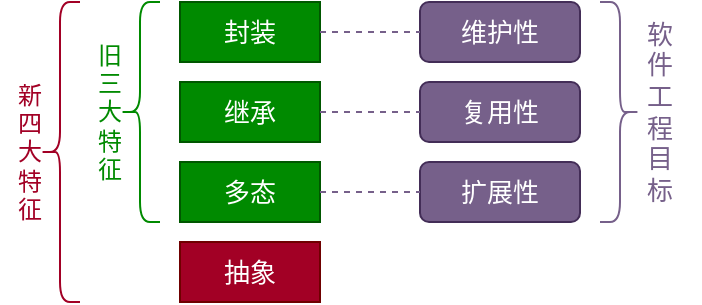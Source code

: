 <mxfile version="12.9.9" type="device" pages="14"><diagram id="6hGFLwfOUW9BJ-s0fimq" name="面向对象基本特征"><mxGraphModel dx="1072" dy="792" grid="1" gridSize="10" guides="1" tooltips="1" connect="1" arrows="1" fold="1" page="1" pageScale="1" pageWidth="827" pageHeight="1169" math="0" shadow="0"><root><mxCell id="0"/><mxCell id="1" parent="0"/><mxCell id="3" value="封装" style="rounded=0;whiteSpace=wrap;html=1;fillColor=#008a00;strokeColor=#005700;fontColor=#ffffff;fontSize=13;" parent="1" vertex="1"><mxGeometry x="360" y="230" width="70" height="30" as="geometry"/></mxCell><mxCell id="4" value="继承" style="rounded=0;whiteSpace=wrap;html=1;fillColor=#008a00;strokeColor=#005700;fontColor=#ffffff;fontSize=13;" parent="1" vertex="1"><mxGeometry x="360" y="270" width="70" height="30" as="geometry"/></mxCell><mxCell id="5" value="多态" style="rounded=0;whiteSpace=wrap;html=1;fillColor=#008a00;strokeColor=#005700;fontColor=#ffffff;fontSize=13;" parent="1" vertex="1"><mxGeometry x="360" y="310" width="70" height="30" as="geometry"/></mxCell><mxCell id="6" value="抽象" style="rounded=0;whiteSpace=wrap;html=1;fillColor=#a20025;strokeColor=#6F0000;fontColor=#ffffff;fontSize=13;" parent="1" vertex="1"><mxGeometry x="360" y="350" width="70" height="30" as="geometry"/></mxCell><mxCell id="11" value="" style="shape=curlyBracket;whiteSpace=wrap;html=1;rounded=1;direction=east;strokeColor=#008A00;" parent="1" vertex="1"><mxGeometry x="330" y="230" width="20" height="110" as="geometry"/></mxCell><mxCell id="13" value="旧&lt;br&gt;三&lt;br&gt;大&lt;br&gt;特&lt;br&gt;征" style="text;html=1;strokeColor=none;fillColor=none;align=center;verticalAlign=middle;whiteSpace=wrap;rounded=0;fontColor=#008A00;" parent="1" vertex="1"><mxGeometry x="310" y="262.5" width="30" height="45" as="geometry"/></mxCell><mxCell id="14" value="" style="shape=curlyBracket;whiteSpace=wrap;html=1;rounded=1;direction=east;strokeColor=#A20025;" parent="1" vertex="1"><mxGeometry x="290" y="230" width="20" height="150" as="geometry"/></mxCell><mxCell id="15" value="新&lt;br&gt;四&lt;br&gt;大&lt;br&gt;特&lt;br&gt;征" style="text;html=1;strokeColor=none;fillColor=none;align=center;verticalAlign=middle;whiteSpace=wrap;rounded=0;fontColor=#A20025;" parent="1" vertex="1"><mxGeometry x="270" y="282.5" width="30" height="45" as="geometry"/></mxCell><mxCell id="17" value="维护性" style="rounded=1;whiteSpace=wrap;html=1;fontSize=13;fillColor=#76608a;strokeColor=#432D57;fontColor=#ffffff;" parent="1" vertex="1"><mxGeometry x="480" y="230" width="80" height="30" as="geometry"/></mxCell><mxCell id="18" value="复用性" style="rounded=1;whiteSpace=wrap;html=1;fontSize=13;fillColor=#76608a;strokeColor=#432D57;fontColor=#ffffff;" parent="1" vertex="1"><mxGeometry x="480" y="270" width="80" height="30" as="geometry"/></mxCell><mxCell id="19" value="扩展性" style="rounded=1;whiteSpace=wrap;html=1;fontSize=13;fillColor=#76608a;strokeColor=#432D57;fontColor=#ffffff;" parent="1" vertex="1"><mxGeometry x="480" y="310" width="80" height="30" as="geometry"/></mxCell><mxCell id="20" value="" style="endArrow=none;dashed=1;html=1;fontSize=13;entryX=0;entryY=0.5;entryDx=0;entryDy=0;exitX=1;exitY=0.5;exitDx=0;exitDy=0;strokeColor=#76608A;" parent="1" source="3" target="17" edge="1"><mxGeometry width="50" height="50" relative="1" as="geometry"><mxPoint x="440" y="245" as="sourcePoint"/><mxPoint x="450" y="270" as="targetPoint"/></mxGeometry></mxCell><mxCell id="21" value="" style="endArrow=none;dashed=1;html=1;fontSize=13;entryX=0;entryY=0.5;entryDx=0;entryDy=0;exitX=1;exitY=0.5;exitDx=0;exitDy=0;strokeColor=#76608A;" parent="1" source="4" target="18" edge="1"><mxGeometry width="50" height="50" relative="1" as="geometry"><mxPoint x="440" y="285" as="sourcePoint"/><mxPoint x="450" y="270" as="targetPoint"/></mxGeometry></mxCell><mxCell id="22" value="" style="endArrow=none;dashed=1;html=1;fontSize=13;entryX=0;entryY=0.5;entryDx=0;entryDy=0;exitX=1;exitY=0.5;exitDx=0;exitDy=0;strokeColor=#76608A;" parent="1" source="5" target="19" edge="1"><mxGeometry width="50" height="50" relative="1" as="geometry"><mxPoint x="440" y="325" as="sourcePoint"/><mxPoint x="450" y="270" as="targetPoint"/></mxGeometry></mxCell><mxCell id="23" value="" style="shape=curlyBracket;whiteSpace=wrap;html=1;rounded=1;fontFamily=Helvetica;fontSize=13;direction=west;strokeColor=#76608A;" parent="1" vertex="1"><mxGeometry x="570" y="230" width="20" height="110" as="geometry"/></mxCell><mxCell id="24" value="软&lt;br&gt;件&lt;br&gt;工&lt;br&gt;程&lt;br&gt;目&lt;br&gt;标" style="text;html=1;strokeColor=none;fillColor=none;align=center;verticalAlign=middle;whiteSpace=wrap;rounded=0;fontFamily=Helvetica;fontSize=13;fontColor=#76608A;" parent="1" vertex="1"><mxGeometry x="580" y="275" width="40" height="20" as="geometry"/></mxCell></root></mxGraphModel></diagram><diagram id="CIkU3uTuKtB7MDjcPX9a" name="this与supper"><mxGraphModel dx="1899" dy="792" grid="1" gridSize="10" guides="1" tooltips="1" connect="1" arrows="1" fold="1" page="1" pageScale="1" pageWidth="827" pageHeight="1169" math="0" shadow="0"><root><mxCell id="Q6Um-aoYDH0D6hHRmjZC-0"/><mxCell id="Q6Um-aoYDH0D6hHRmjZC-1" parent="Q6Um-aoYDH0D6hHRmjZC-0"/><mxCell id="Q6Um-aoYDH0D6hHRmjZC-2" value="this" style="ellipse;whiteSpace=wrap;html=1;fontSize=14;fillColor=#fa6800;strokeColor=#C73500;fontColor=#ffffff;" vertex="1" parent="Q6Um-aoYDH0D6hHRmjZC-1"><mxGeometry x="250" y="310" width="70" height="50" as="geometry"/></mxCell><mxCell id="Q6Um-aoYDH0D6hHRmjZC-3" value="supper" style="ellipse;whiteSpace=wrap;html=1;fontSize=14;fillColor=#60a917;strokeColor=#2D7600;fontColor=#ffffff;" vertex="1" parent="Q6Um-aoYDH0D6hHRmjZC-1"><mxGeometry x="347" y="310" width="70" height="50" as="geometry"/></mxCell><mxCell id="Q6Um-aoYDH0D6hHRmjZC-4" value="基本概念" style="rounded=0;whiteSpace=wrap;html=1;fontSize=14;fillColor=#fa6800;strokeColor=#C73500;fontColor=#ffffff;" vertex="1" parent="Q6Um-aoYDH0D6hHRmjZC-1"><mxGeometry x="120" y="250" width="90" height="40" as="geometry"/></mxCell><mxCell id="Q6Um-aoYDH0D6hHRmjZC-5" value="查找范围" style="rounded=0;whiteSpace=wrap;html=1;fontSize=14;fillColor=#fa6800;strokeColor=#C73500;fontColor=#ffffff;" vertex="1" parent="Q6Um-aoYDH0D6hHRmjZC-1"><mxGeometry x="120" y="315" width="90" height="40" as="geometry"/></mxCell><mxCell id="Q6Um-aoYDH0D6hHRmjZC-6" value="特异功能" style="rounded=0;whiteSpace=wrap;html=1;fontSize=14;fillColor=#fa6800;strokeColor=#C73500;fontColor=#ffffff;" vertex="1" parent="Q6Um-aoYDH0D6hHRmjZC-1"><mxGeometry x="120" y="380" width="90" height="40" as="geometry"/></mxCell><mxCell id="Q6Um-aoYDH0D6hHRmjZC-7" value="基本概念" style="rounded=0;whiteSpace=wrap;html=1;fontSize=14;fillColor=#60a917;strokeColor=#2D7600;fontColor=#ffffff;" vertex="1" parent="Q6Um-aoYDH0D6hHRmjZC-1"><mxGeometry x="460" y="250" width="90" height="40" as="geometry"/></mxCell><mxCell id="Q6Um-aoYDH0D6hHRmjZC-8" value="查找范围" style="rounded=0;whiteSpace=wrap;html=1;fontSize=14;fillColor=#60a917;strokeColor=#2D7600;fontColor=#ffffff;" vertex="1" parent="Q6Um-aoYDH0D6hHRmjZC-1"><mxGeometry x="460" y="315" width="90" height="40" as="geometry"/></mxCell><mxCell id="Q6Um-aoYDH0D6hHRmjZC-9" value="特异功能" style="rounded=0;whiteSpace=wrap;html=1;fontSize=14;fillColor=#60a917;strokeColor=#2D7600;fontColor=#ffffff;" vertex="1" parent="Q6Um-aoYDH0D6hHRmjZC-1"><mxGeometry x="460" y="380" width="90" height="40" as="geometry"/></mxCell><mxCell id="Q6Um-aoYDH0D6hHRmjZC-10" value="" style="endArrow=none;html=1;fontSize=14;exitX=1;exitY=0.5;exitDx=0;exitDy=0;entryX=0;entryY=0;entryDx=0;entryDy=0;strokeColor=#FA6800;" edge="1" parent="Q6Um-aoYDH0D6hHRmjZC-1" source="Q6Um-aoYDH0D6hHRmjZC-4" target="Q6Um-aoYDH0D6hHRmjZC-2"><mxGeometry width="50" height="50" relative="1" as="geometry"><mxPoint x="390" y="430" as="sourcePoint"/><mxPoint x="440" y="380" as="targetPoint"/></mxGeometry></mxCell><mxCell id="Q6Um-aoYDH0D6hHRmjZC-11" value="" style="endArrow=none;html=1;fontSize=14;exitX=1;exitY=0.5;exitDx=0;exitDy=0;entryX=0;entryY=0.5;entryDx=0;entryDy=0;strokeColor=#FA6800;" edge="1" parent="Q6Um-aoYDH0D6hHRmjZC-1" source="Q6Um-aoYDH0D6hHRmjZC-5" target="Q6Um-aoYDH0D6hHRmjZC-2"><mxGeometry width="50" height="50" relative="1" as="geometry"><mxPoint x="390" y="430" as="sourcePoint"/><mxPoint x="270" y="353" as="targetPoint"/></mxGeometry></mxCell><mxCell id="Q6Um-aoYDH0D6hHRmjZC-13" value="" style="endArrow=none;html=1;fontSize=14;exitX=1;exitY=0.5;exitDx=0;exitDy=0;entryX=0;entryY=1;entryDx=0;entryDy=0;strokeColor=#FA6800;" edge="1" parent="Q6Um-aoYDH0D6hHRmjZC-1" source="Q6Um-aoYDH0D6hHRmjZC-6" target="Q6Um-aoYDH0D6hHRmjZC-2"><mxGeometry width="50" height="50" relative="1" as="geometry"><mxPoint x="390" y="430" as="sourcePoint"/><mxPoint x="440" y="380" as="targetPoint"/></mxGeometry></mxCell><mxCell id="Q6Um-aoYDH0D6hHRmjZC-14" value="" style="endArrow=none;html=1;fontSize=14;entryX=0;entryY=0.5;entryDx=0;entryDy=0;exitX=1;exitY=0;exitDx=0;exitDy=0;strokeColor=#60A917;" edge="1" parent="Q6Um-aoYDH0D6hHRmjZC-1" source="Q6Um-aoYDH0D6hHRmjZC-3" target="Q6Um-aoYDH0D6hHRmjZC-7"><mxGeometry width="50" height="50" relative="1" as="geometry"><mxPoint x="390" y="430" as="sourcePoint"/><mxPoint x="440" y="380" as="targetPoint"/></mxGeometry></mxCell><mxCell id="Q6Um-aoYDH0D6hHRmjZC-15" value="" style="endArrow=none;html=1;fontSize=14;entryX=0;entryY=0.5;entryDx=0;entryDy=0;exitX=1;exitY=0.5;exitDx=0;exitDy=0;strokeColor=#60A917;" edge="1" parent="Q6Um-aoYDH0D6hHRmjZC-1" source="Q6Um-aoYDH0D6hHRmjZC-3" target="Q6Um-aoYDH0D6hHRmjZC-8"><mxGeometry width="50" height="50" relative="1" as="geometry"><mxPoint x="390" y="430" as="sourcePoint"/><mxPoint x="440" y="380" as="targetPoint"/></mxGeometry></mxCell><mxCell id="Q6Um-aoYDH0D6hHRmjZC-16" value="" style="endArrow=none;html=1;fontSize=14;entryX=0;entryY=0.5;entryDx=0;entryDy=0;exitX=1;exitY=1;exitDx=0;exitDy=0;strokeColor=#60A917;" edge="1" parent="Q6Um-aoYDH0D6hHRmjZC-1" source="Q6Um-aoYDH0D6hHRmjZC-3" target="Q6Um-aoYDH0D6hHRmjZC-9"><mxGeometry width="50" height="50" relative="1" as="geometry"><mxPoint x="390" y="430" as="sourcePoint"/><mxPoint x="440" y="380" as="targetPoint"/></mxGeometry></mxCell><mxCell id="Q6Um-aoYDH0D6hHRmjZC-17" value="共同点" style="rounded=0;whiteSpace=wrap;html=1;fontSize=14;fillColor=#1ba1e2;strokeColor=#006EAF;fontColor=#ffffff;" vertex="1" parent="Q6Um-aoYDH0D6hHRmjZC-1"><mxGeometry x="290" y="410" width="90" height="40" as="geometry"/></mxCell><mxCell id="Q6Um-aoYDH0D6hHRmjZC-18" value="" style="endArrow=none;html=1;fontSize=14;entryX=0.5;entryY=1;entryDx=0;entryDy=0;exitX=0.5;exitY=0;exitDx=0;exitDy=0;fontColor=#000000;strokeColor=#1BA1E2;" edge="1" parent="Q6Um-aoYDH0D6hHRmjZC-1" source="Q6Um-aoYDH0D6hHRmjZC-17" target="Q6Um-aoYDH0D6hHRmjZC-3"><mxGeometry width="50" height="50" relative="1" as="geometry"><mxPoint x="390" y="430" as="sourcePoint"/><mxPoint x="440" y="380" as="targetPoint"/></mxGeometry></mxCell><mxCell id="Q6Um-aoYDH0D6hHRmjZC-19" value="" style="endArrow=none;html=1;fontSize=14;entryX=0.5;entryY=1;entryDx=0;entryDy=0;exitX=0.5;exitY=0;exitDx=0;exitDy=0;strokeColor=#1BA1E2;" edge="1" parent="Q6Um-aoYDH0D6hHRmjZC-1" source="Q6Um-aoYDH0D6hHRmjZC-17" target="Q6Um-aoYDH0D6hHRmjZC-2"><mxGeometry width="50" height="50" relative="1" as="geometry"><mxPoint x="390" y="430" as="sourcePoint"/><mxPoint x="440" y="380" as="targetPoint"/></mxGeometry></mxCell><mxCell id="Q6Um-aoYDH0D6hHRmjZC-32" value="访问本类实例属性和方法" style="text;html=1;strokeColor=none;fillColor=none;align=center;verticalAlign=middle;whiteSpace=wrap;rounded=0;shadow=0;glass=0;comic=0;fontSize=13;fontColor=#FA6800;" vertex="1" parent="Q6Um-aoYDH0D6hHRmjZC-1"><mxGeometry x="-30" y="260" width="150" height="20" as="geometry"/></mxCell><mxCell id="Q6Um-aoYDH0D6hHRmjZC-33" value="先找本类，没有则找父类" style="text;html=1;strokeColor=none;fillColor=none;align=center;verticalAlign=middle;whiteSpace=wrap;rounded=0;shadow=0;glass=0;comic=0;fontSize=13;fontColor=#FA6800;" vertex="1" parent="Q6Um-aoYDH0D6hHRmjZC-1"><mxGeometry x="-30" y="325" width="150" height="20" as="geometry"/></mxCell><mxCell id="Q6Um-aoYDH0D6hHRmjZC-34" value="单独使用时，表示当前对象" style="text;html=1;strokeColor=none;fillColor=none;align=center;verticalAlign=middle;whiteSpace=wrap;rounded=0;shadow=0;glass=0;comic=0;fontSize=13;fontColor=#FA6800;" vertex="1" parent="Q6Um-aoYDH0D6hHRmjZC-1"><mxGeometry x="-40" y="390" width="160" height="20" as="geometry"/></mxCell><mxCell id="Q6Um-aoYDH0D6hHRmjZC-35" value="由子类访问父类中的实例属性和方法" style="text;html=1;strokeColor=none;fillColor=none;align=center;verticalAlign=middle;whiteSpace=wrap;rounded=0;shadow=0;glass=0;comic=0;fontSize=13;fontColor=#60A917;" vertex="1" parent="Q6Um-aoYDH0D6hHRmjZC-1"><mxGeometry x="550" y="260" width="220" height="20" as="geometry"/></mxCell><mxCell id="Q6Um-aoYDH0D6hHRmjZC-36" value="直接查找父类" style="text;html=1;strokeColor=none;fillColor=none;align=center;verticalAlign=middle;whiteSpace=wrap;rounded=0;shadow=0;glass=0;comic=0;fontSize=13;fontColor=#60A917;" vertex="1" parent="Q6Um-aoYDH0D6hHRmjZC-1"><mxGeometry x="550" y="325" width="90" height="20" as="geometry"/></mxCell><mxCell id="Q6Um-aoYDH0D6hHRmjZC-37" value="在子类覆写父类方法时，访问父类同名方法" style="text;html=1;strokeColor=none;fillColor=none;align=center;verticalAlign=middle;whiteSpace=wrap;rounded=0;shadow=0;glass=0;comic=0;fontSize=13;fontColor=#60A917;" vertex="1" parent="Q6Um-aoYDH0D6hHRmjZC-1"><mxGeometry x="550" y="390" width="260" height="20" as="geometry"/></mxCell><mxCell id="Q6Um-aoYDH0D6hHRmjZC-38" value="1. 都是关键字，起指代作用&lt;br&gt;2. 在构造方法中必须出现在第一行" style="text;html=1;strokeColor=none;fillColor=none;align=left;verticalAlign=middle;whiteSpace=wrap;rounded=0;shadow=0;glass=0;comic=0;fontSize=13;fontColor=#1BA1E2;" vertex="1" parent="Q6Um-aoYDH0D6hHRmjZC-1"><mxGeometry x="232.5" y="460" width="205" height="30" as="geometry"/></mxCell></root></mxGraphModel></diagram><diagram id="bHuDHf-P-KFhvta-swyB" name="uml-generalization"><mxGraphModel dx="1408" dy="808" grid="1" gridSize="10" guides="1" tooltips="1" connect="1" arrows="1" fold="1" page="1" pageScale="1" pageWidth="827" pageHeight="1169" math="0" shadow="0"><root><mxCell id="ZVBlaJZFDX6JOdn88pCx-0"/><mxCell id="ZVBlaJZFDX6JOdn88pCx-1" parent="ZVBlaJZFDX6JOdn88pCx-0"/><mxCell id="ZVBlaJZFDX6JOdn88pCx-11" value="Dog" style="swimlane;fontStyle=1;align=center;verticalAlign=top;childLayout=stackLayout;horizontal=1;startSize=26;horizontalStack=0;resizeParent=1;resizeParentMax=0;resizeLast=0;collapsible=1;marginBottom=0;" vertex="1" parent="ZVBlaJZFDX6JOdn88pCx-1"><mxGeometry x="330" y="430" width="70" height="42" as="geometry"><mxRectangle x="330" y="360" width="100" height="26" as="alternateBounds"/></mxGeometry></mxCell><mxCell id="ZVBlaJZFDX6JOdn88pCx-12" value=" " style="text;strokeColor=none;fillColor=none;align=left;verticalAlign=top;spacingLeft=4;spacingRight=4;overflow=hidden;rotatable=0;points=[[0,0.5],[1,0.5]];portConstraint=eastwest;" vertex="1" parent="ZVBlaJZFDX6JOdn88pCx-11"><mxGeometry y="26" width="70" height="4" as="geometry"/></mxCell><mxCell id="ZVBlaJZFDX6JOdn88pCx-13" value="" style="line;strokeWidth=1;fillColor=none;align=left;verticalAlign=middle;spacingTop=-1;spacingLeft=3;spacingRight=3;rotatable=0;labelPosition=right;points=[];portConstraint=eastwest;" vertex="1" parent="ZVBlaJZFDX6JOdn88pCx-11"><mxGeometry y="30" width="70" height="8" as="geometry"/></mxCell><mxCell id="ZVBlaJZFDX6JOdn88pCx-14" value=" " style="text;strokeColor=none;fillColor=none;align=left;verticalAlign=top;spacingLeft=4;spacingRight=4;overflow=hidden;rotatable=0;points=[[0,0.5],[1,0.5]];portConstraint=eastwest;" vertex="1" parent="ZVBlaJZFDX6JOdn88pCx-11"><mxGeometry y="38" width="70" height="4" as="geometry"/></mxCell><mxCell id="ZVBlaJZFDX6JOdn88pCx-15" value="" style="endArrow=block;endSize=16;endFill=0;html=1;exitX=0.5;exitY=0;exitDx=0;exitDy=0;" edge="1" parent="ZVBlaJZFDX6JOdn88pCx-1" source="ZVBlaJZFDX6JOdn88pCx-11" target="ZVBlaJZFDX6JOdn88pCx-2"><mxGeometry width="160" relative="1" as="geometry"><mxPoint x="330" y="410" as="sourcePoint"/><mxPoint x="400" y="280" as="targetPoint"/></mxGeometry></mxCell><mxCell id="ZVBlaJZFDX6JOdn88pCx-2" value="Animal" style="swimlane;fontStyle=1;align=center;verticalAlign=top;childLayout=stackLayout;horizontal=1;startSize=26;horizontalStack=0;resizeParent=1;resizeParentMax=0;resizeLast=0;collapsible=1;marginBottom=0;" vertex="1" parent="ZVBlaJZFDX6JOdn88pCx-1"><mxGeometry x="330" y="350" width="70" height="42" as="geometry"><mxRectangle x="330" y="360" width="100" height="26" as="alternateBounds"/></mxGeometry></mxCell><mxCell id="ZVBlaJZFDX6JOdn88pCx-3" value=" " style="text;strokeColor=none;fillColor=none;align=left;verticalAlign=top;spacingLeft=4;spacingRight=4;overflow=hidden;rotatable=0;points=[[0,0.5],[1,0.5]];portConstraint=eastwest;" vertex="1" parent="ZVBlaJZFDX6JOdn88pCx-2"><mxGeometry y="26" width="70" height="4" as="geometry"/></mxCell><mxCell id="ZVBlaJZFDX6JOdn88pCx-4" value="" style="line;strokeWidth=1;fillColor=none;align=left;verticalAlign=middle;spacingTop=-1;spacingLeft=3;spacingRight=3;rotatable=0;labelPosition=right;points=[];portConstraint=eastwest;" vertex="1" parent="ZVBlaJZFDX6JOdn88pCx-2"><mxGeometry y="30" width="70" height="8" as="geometry"/></mxCell><mxCell id="ZVBlaJZFDX6JOdn88pCx-5" value=" " style="text;strokeColor=none;fillColor=none;align=left;verticalAlign=top;spacingLeft=4;spacingRight=4;overflow=hidden;rotatable=0;points=[[0,0.5],[1,0.5]];portConstraint=eastwest;" vertex="1" parent="ZVBlaJZFDX6JOdn88pCx-2"><mxGeometry y="38" width="70" height="4" as="geometry"/></mxCell></root></mxGraphModel></diagram><diagram id="efX5KqsP_LPaeg4eNLR_" name="uml-realization"><mxGraphModel dx="1408" dy="808" grid="1" gridSize="10" guides="1" tooltips="1" connect="1" arrows="1" fold="1" page="1" pageScale="1" pageWidth="827" pageHeight="1169" math="0" shadow="0"><root><mxCell id="8gHPUejq-gyl3xGc-362-0"/><mxCell id="8gHPUejq-gyl3xGc-362-1" parent="8gHPUejq-gyl3xGc-362-0"/><mxCell id="1fIcaFLuEeCw8g9YdwzX-0" value="Dog" style="swimlane;fontStyle=1;align=center;verticalAlign=top;childLayout=stackLayout;horizontal=1;startSize=26;horizontalStack=0;resizeParent=1;resizeParentMax=0;resizeLast=0;collapsible=1;marginBottom=0;" vertex="1" parent="8gHPUejq-gyl3xGc-362-1"><mxGeometry x="330" y="430" width="70" height="42" as="geometry"><mxRectangle x="330" y="360" width="100" height="26" as="alternateBounds"/></mxGeometry></mxCell><mxCell id="1fIcaFLuEeCw8g9YdwzX-1" value=" " style="text;strokeColor=none;fillColor=none;align=left;verticalAlign=top;spacingLeft=4;spacingRight=4;overflow=hidden;rotatable=0;points=[[0,0.5],[1,0.5]];portConstraint=eastwest;" vertex="1" parent="1fIcaFLuEeCw8g9YdwzX-0"><mxGeometry y="26" width="70" height="4" as="geometry"/></mxCell><mxCell id="1fIcaFLuEeCw8g9YdwzX-2" value="" style="line;strokeWidth=1;fillColor=none;align=left;verticalAlign=middle;spacingTop=-1;spacingLeft=3;spacingRight=3;rotatable=0;labelPosition=right;points=[];portConstraint=eastwest;" vertex="1" parent="1fIcaFLuEeCw8g9YdwzX-0"><mxGeometry y="30" width="70" height="8" as="geometry"/></mxCell><mxCell id="1fIcaFLuEeCw8g9YdwzX-3" value=" " style="text;strokeColor=none;fillColor=none;align=left;verticalAlign=top;spacingLeft=4;spacingRight=4;overflow=hidden;rotatable=0;points=[[0,0.5],[1,0.5]];portConstraint=eastwest;" vertex="1" parent="1fIcaFLuEeCw8g9YdwzX-0"><mxGeometry y="38" width="70" height="4" as="geometry"/></mxCell><mxCell id="1fIcaFLuEeCw8g9YdwzX-9" value="&lt;p style=&quot;margin: 0px ; margin-top: 4px ; text-align: center&quot;&gt;&lt;i&gt;&amp;lt;&amp;lt;Interface&amp;gt;&amp;gt;&lt;/i&gt;&lt;br&gt;&lt;b&gt;Voice&lt;/b&gt;&lt;/p&gt;&lt;hr size=&quot;1&quot;&gt;&lt;p style=&quot;margin: 0px ; margin-left: 4px&quot;&gt;+ bark()&lt;br&gt;&lt;/p&gt;" style="verticalAlign=top;align=left;overflow=fill;fontSize=12;fontFamily=Helvetica;html=1;" vertex="1" parent="8gHPUejq-gyl3xGc-362-1"><mxGeometry x="320" y="330" width="90" height="60" as="geometry"/></mxCell><mxCell id="1fIcaFLuEeCw8g9YdwzX-10" value="" style="endArrow=block;dashed=1;endFill=0;endSize=12;html=1;exitX=0.5;exitY=0;exitDx=0;exitDy=0;entryX=0.5;entryY=1;entryDx=0;entryDy=0;" edge="1" parent="8gHPUejq-gyl3xGc-362-1" source="1fIcaFLuEeCw8g9YdwzX-0" target="1fIcaFLuEeCw8g9YdwzX-9"><mxGeometry width="160" relative="1" as="geometry"><mxPoint x="330" y="410" as="sourcePoint"/><mxPoint x="490" y="410" as="targetPoint"/></mxGeometry></mxCell></root></mxGraphModel></diagram><diagram id="gMd67bEDB8MSc8jo45z5" name="uml-composition"><mxGraphModel dx="1408" dy="808" grid="1" gridSize="10" guides="1" tooltips="1" connect="1" arrows="1" fold="1" page="1" pageScale="1" pageWidth="827" pageHeight="1169" math="0" shadow="0"><root><mxCell id="jX8g7Rmsehe3ffd1IZc4-0"/><mxCell id="jX8g7Rmsehe3ffd1IZc4-1" parent="jX8g7Rmsehe3ffd1IZc4-0"/><mxCell id="mZ0YWgISn0e-sN45bSrV-5" value="Body" style="swimlane;fontStyle=1;align=center;verticalAlign=top;childLayout=stackLayout;horizontal=1;startSize=26;horizontalStack=0;resizeParent=1;resizeParentMax=0;resizeLast=0;collapsible=1;marginBottom=0;" vertex="1" parent="jX8g7Rmsehe3ffd1IZc4-1"><mxGeometry x="330" y="350" width="70" height="42" as="geometry"><mxRectangle x="330" y="360" width="100" height="26" as="alternateBounds"/></mxGeometry></mxCell><mxCell id="mZ0YWgISn0e-sN45bSrV-6" value=" " style="text;strokeColor=none;fillColor=none;align=left;verticalAlign=top;spacingLeft=4;spacingRight=4;overflow=hidden;rotatable=0;points=[[0,0.5],[1,0.5]];portConstraint=eastwest;" vertex="1" parent="mZ0YWgISn0e-sN45bSrV-5"><mxGeometry y="26" width="70" height="4" as="geometry"/></mxCell><mxCell id="mZ0YWgISn0e-sN45bSrV-7" value="" style="line;strokeWidth=1;fillColor=none;align=left;verticalAlign=middle;spacingTop=-1;spacingLeft=3;spacingRight=3;rotatable=0;labelPosition=right;points=[];portConstraint=eastwest;" vertex="1" parent="mZ0YWgISn0e-sN45bSrV-5"><mxGeometry y="30" width="70" height="8" as="geometry"/></mxCell><mxCell id="mZ0YWgISn0e-sN45bSrV-8" value=" " style="text;strokeColor=none;fillColor=none;align=left;verticalAlign=top;spacingLeft=4;spacingRight=4;overflow=hidden;rotatable=0;points=[[0,0.5],[1,0.5]];portConstraint=eastwest;" vertex="1" parent="mZ0YWgISn0e-sN45bSrV-5"><mxGeometry y="38" width="70" height="4" as="geometry"/></mxCell><mxCell id="mZ0YWgISn0e-sN45bSrV-9" value="" style="endArrow=diamondThin;endFill=1;endSize=24;html=1;exitX=0.5;exitY=0;exitDx=0;exitDy=0;" edge="1" parent="jX8g7Rmsehe3ffd1IZc4-1" source="mZ0YWgISn0e-sN45bSrV-0" target="mZ0YWgISn0e-sN45bSrV-5"><mxGeometry width="160" relative="1" as="geometry"><mxPoint x="330" y="410" as="sourcePoint"/><mxPoint x="490" y="410" as="targetPoint"/></mxGeometry></mxCell><mxCell id="mZ0YWgISn0e-sN45bSrV-0" value="Head" style="swimlane;fontStyle=1;align=center;verticalAlign=top;childLayout=stackLayout;horizontal=1;startSize=26;horizontalStack=0;resizeParent=1;resizeParentMax=0;resizeLast=0;collapsible=1;marginBottom=0;" vertex="1" parent="jX8g7Rmsehe3ffd1IZc4-1"><mxGeometry x="330" y="440" width="70" height="42" as="geometry"><mxRectangle x="330" y="360" width="100" height="26" as="alternateBounds"/></mxGeometry></mxCell><mxCell id="mZ0YWgISn0e-sN45bSrV-1" value=" " style="text;strokeColor=none;fillColor=none;align=left;verticalAlign=top;spacingLeft=4;spacingRight=4;overflow=hidden;rotatable=0;points=[[0,0.5],[1,0.5]];portConstraint=eastwest;" vertex="1" parent="mZ0YWgISn0e-sN45bSrV-0"><mxGeometry y="26" width="70" height="4" as="geometry"/></mxCell><mxCell id="mZ0YWgISn0e-sN45bSrV-2" value="" style="line;strokeWidth=1;fillColor=none;align=left;verticalAlign=middle;spacingTop=-1;spacingLeft=3;spacingRight=3;rotatable=0;labelPosition=right;points=[];portConstraint=eastwest;" vertex="1" parent="mZ0YWgISn0e-sN45bSrV-0"><mxGeometry y="30" width="70" height="8" as="geometry"/></mxCell><mxCell id="mZ0YWgISn0e-sN45bSrV-3" value=" " style="text;strokeColor=none;fillColor=none;align=left;verticalAlign=top;spacingLeft=4;spacingRight=4;overflow=hidden;rotatable=0;points=[[0,0.5],[1,0.5]];portConstraint=eastwest;" vertex="1" parent="mZ0YWgISn0e-sN45bSrV-0"><mxGeometry y="38" width="70" height="4" as="geometry"/></mxCell></root></mxGraphModel></diagram><diagram id="fk-JFgNHt3tp1uZoMKlb" name="uml-aggregation"><mxGraphModel dx="1408" dy="808" grid="1" gridSize="10" guides="1" tooltips="1" connect="1" arrows="1" fold="1" page="1" pageScale="1" pageWidth="827" pageHeight="1169" math="0" shadow="0"><root><mxCell id="GMfAUX0iH7D4TccrwWw8-0"/><mxCell id="GMfAUX0iH7D4TccrwWw8-1" parent="GMfAUX0iH7D4TccrwWw8-0"/><mxCell id="GMfAUX0iH7D4TccrwWw8-2" value="Dog" style="swimlane;fontStyle=1;align=center;verticalAlign=top;childLayout=stackLayout;horizontal=1;startSize=26;horizontalStack=0;resizeParent=1;resizeParentMax=0;resizeLast=0;collapsible=1;marginBottom=0;" vertex="1" parent="GMfAUX0iH7D4TccrwWw8-1"><mxGeometry x="330" y="350" width="70" height="42" as="geometry"><mxRectangle x="330" y="360" width="100" height="26" as="alternateBounds"/></mxGeometry></mxCell><mxCell id="GMfAUX0iH7D4TccrwWw8-3" value=" " style="text;strokeColor=none;fillColor=none;align=left;verticalAlign=top;spacingLeft=4;spacingRight=4;overflow=hidden;rotatable=0;points=[[0,0.5],[1,0.5]];portConstraint=eastwest;" vertex="1" parent="GMfAUX0iH7D4TccrwWw8-2"><mxGeometry y="26" width="70" height="4" as="geometry"/></mxCell><mxCell id="GMfAUX0iH7D4TccrwWw8-4" value="" style="line;strokeWidth=1;fillColor=none;align=left;verticalAlign=middle;spacingTop=-1;spacingLeft=3;spacingRight=3;rotatable=0;labelPosition=right;points=[];portConstraint=eastwest;" vertex="1" parent="GMfAUX0iH7D4TccrwWw8-2"><mxGeometry y="30" width="70" height="8" as="geometry"/></mxCell><mxCell id="GMfAUX0iH7D4TccrwWw8-5" value=" " style="text;strokeColor=none;fillColor=none;align=left;verticalAlign=top;spacingLeft=4;spacingRight=4;overflow=hidden;rotatable=0;points=[[0,0.5],[1,0.5]];portConstraint=eastwest;" vertex="1" parent="GMfAUX0iH7D4TccrwWw8-2"><mxGeometry y="38" width="70" height="4" as="geometry"/></mxCell><mxCell id="GMfAUX0iH7D4TccrwWw8-7" value="DogRope" style="swimlane;fontStyle=1;align=center;verticalAlign=top;childLayout=stackLayout;horizontal=1;startSize=26;horizontalStack=0;resizeParent=1;resizeParentMax=0;resizeLast=0;collapsible=1;marginBottom=0;" vertex="1" parent="GMfAUX0iH7D4TccrwWw8-1"><mxGeometry x="320" y="440" width="90" height="42" as="geometry"><mxRectangle x="330" y="360" width="100" height="26" as="alternateBounds"/></mxGeometry></mxCell><mxCell id="GMfAUX0iH7D4TccrwWw8-8" value=" " style="text;strokeColor=none;fillColor=none;align=left;verticalAlign=top;spacingLeft=4;spacingRight=4;overflow=hidden;rotatable=0;points=[[0,0.5],[1,0.5]];portConstraint=eastwest;" vertex="1" parent="GMfAUX0iH7D4TccrwWw8-7"><mxGeometry y="26" width="90" height="4" as="geometry"/></mxCell><mxCell id="GMfAUX0iH7D4TccrwWw8-9" value="" style="line;strokeWidth=1;fillColor=none;align=left;verticalAlign=middle;spacingTop=-1;spacingLeft=3;spacingRight=3;rotatable=0;labelPosition=right;points=[];portConstraint=eastwest;" vertex="1" parent="GMfAUX0iH7D4TccrwWw8-7"><mxGeometry y="30" width="90" height="8" as="geometry"/></mxCell><mxCell id="GMfAUX0iH7D4TccrwWw8-10" value=" " style="text;strokeColor=none;fillColor=none;align=left;verticalAlign=top;spacingLeft=4;spacingRight=4;overflow=hidden;rotatable=0;points=[[0,0.5],[1,0.5]];portConstraint=eastwest;" vertex="1" parent="GMfAUX0iH7D4TccrwWw8-7"><mxGeometry y="38" width="90" height="4" as="geometry"/></mxCell><mxCell id="nwOroLvl0_9Yy7l13Liq-0" value="" style="endArrow=diamondThin;endFill=0;endSize=24;html=1;exitX=0.5;exitY=0;exitDx=0;exitDy=0;" edge="1" parent="GMfAUX0iH7D4TccrwWw8-1" source="GMfAUX0iH7D4TccrwWw8-7" target="GMfAUX0iH7D4TccrwWw8-2"><mxGeometry width="160" relative="1" as="geometry"><mxPoint x="500" y="410" as="sourcePoint"/><mxPoint x="660" y="410" as="targetPoint"/></mxGeometry></mxCell></root></mxGraphModel></diagram><diagram id="Jw9BissS8eeKyGr5XzRD" name="uml-dependency"><mxGraphModel dx="1408" dy="808" grid="1" gridSize="10" guides="1" tooltips="1" connect="1" arrows="1" fold="1" page="1" pageScale="1" pageWidth="827" pageHeight="1169" math="0" shadow="0"><root><mxCell id="akHU0W6ogNo6m33ZybIJ-0"/><mxCell id="akHU0W6ogNo6m33ZybIJ-1" parent="akHU0W6ogNo6m33ZybIJ-0"/><mxCell id="akHU0W6ogNo6m33ZybIJ-2" value="Puppy" style="swimlane;fontStyle=1;align=center;verticalAlign=top;childLayout=stackLayout;horizontal=1;startSize=26;horizontalStack=0;resizeParent=1;resizeParentMax=0;resizeLast=0;collapsible=1;marginBottom=0;" vertex="1" parent="akHU0W6ogNo6m33ZybIJ-1"><mxGeometry x="330" y="350" width="70" height="42" as="geometry"><mxRectangle x="330" y="360" width="100" height="26" as="alternateBounds"/></mxGeometry></mxCell><mxCell id="akHU0W6ogNo6m33ZybIJ-3" value=" " style="text;strokeColor=none;fillColor=none;align=left;verticalAlign=top;spacingLeft=4;spacingRight=4;overflow=hidden;rotatable=0;points=[[0,0.5],[1,0.5]];portConstraint=eastwest;" vertex="1" parent="akHU0W6ogNo6m33ZybIJ-2"><mxGeometry y="26" width="70" height="4" as="geometry"/></mxCell><mxCell id="akHU0W6ogNo6m33ZybIJ-4" value="" style="line;strokeWidth=1;fillColor=none;align=left;verticalAlign=middle;spacingTop=-1;spacingLeft=3;spacingRight=3;rotatable=0;labelPosition=right;points=[];portConstraint=eastwest;" vertex="1" parent="akHU0W6ogNo6m33ZybIJ-2"><mxGeometry y="30" width="70" height="8" as="geometry"/></mxCell><mxCell id="akHU0W6ogNo6m33ZybIJ-5" value=" " style="text;strokeColor=none;fillColor=none;align=left;verticalAlign=top;spacingLeft=4;spacingRight=4;overflow=hidden;rotatable=0;points=[[0,0.5],[1,0.5]];portConstraint=eastwest;" vertex="1" parent="akHU0W6ogNo6m33ZybIJ-2"><mxGeometry y="38" width="70" height="4" as="geometry"/></mxCell><mxCell id="akHU0W6ogNo6m33ZybIJ-11" value="Person" style="swimlane;fontStyle=1;align=center;verticalAlign=top;childLayout=stackLayout;horizontal=1;startSize=26;horizontalStack=0;resizeParent=1;resizeParentMax=0;resizeLast=0;collapsible=1;marginBottom=0;" vertex="1" parent="akHU0W6ogNo6m33ZybIJ-1"><mxGeometry x="310" y="440" width="110" height="64" as="geometry"/></mxCell><mxCell id="akHU0W6ogNo6m33ZybIJ-12" value=" " style="text;strokeColor=none;fillColor=none;align=left;verticalAlign=top;spacingLeft=4;spacingRight=4;overflow=hidden;rotatable=0;points=[[0,0.5],[1,0.5]];portConstraint=eastwest;" vertex="1" parent="akHU0W6ogNo6m33ZybIJ-11"><mxGeometry y="26" width="110" height="4" as="geometry"/></mxCell><mxCell id="akHU0W6ogNo6m33ZybIJ-13" value="" style="line;strokeWidth=1;fillColor=none;align=left;verticalAlign=middle;spacingTop=-1;spacingLeft=3;spacingRight=3;rotatable=0;labelPosition=right;points=[];portConstraint=eastwest;" vertex="1" parent="akHU0W6ogNo6m33ZybIJ-11"><mxGeometry y="30" width="110" height="8" as="geometry"/></mxCell><mxCell id="akHU0W6ogNo6m33ZybIJ-14" value="+ feed(Puppy dog)" style="text;strokeColor=none;fillColor=none;align=left;verticalAlign=top;spacingLeft=4;spacingRight=4;overflow=hidden;rotatable=0;points=[[0,0.5],[1,0.5]];portConstraint=eastwest;" vertex="1" parent="akHU0W6ogNo6m33ZybIJ-11"><mxGeometry y="38" width="110" height="26" as="geometry"/></mxCell><mxCell id="akHU0W6ogNo6m33ZybIJ-20" value="" style="endArrow=open;dashed=1;html=1;endFill=0;endSize=12;exitX=0.5;exitY=0;exitDx=0;exitDy=0;" edge="1" parent="akHU0W6ogNo6m33ZybIJ-1" source="akHU0W6ogNo6m33ZybIJ-11" target="akHU0W6ogNo6m33ZybIJ-2"><mxGeometry width="50" height="50" relative="1" as="geometry"><mxPoint x="560" y="640" as="sourcePoint"/><mxPoint x="480" y="410" as="targetPoint"/></mxGeometry></mxCell></root></mxGraphModel></diagram><diagram id="7-a9YSuF2MhH9ryPcbIY" name="uml-association"><mxGraphModel dx="1072" dy="792" grid="1" gridSize="10" guides="1" tooltips="1" connect="1" arrows="1" fold="1" page="1" pageScale="1" pageWidth="827" pageHeight="1169" math="0" shadow="0"><root><mxCell id="MQRjUIPolSNR2wF8E6ty-0"/><mxCell id="MQRjUIPolSNR2wF8E6ty-1" parent="MQRjUIPolSNR2wF8E6ty-0"/><mxCell id="MQRjUIPolSNR2wF8E6ty-18" value="" style="endArrow=none;html=1;exitX=0.5;exitY=0;exitDx=0;exitDy=0;" parent="MQRjUIPolSNR2wF8E6ty-1" source="MQRjUIPolSNR2wF8E6ty-6" target="MQRjUIPolSNR2wF8E6ty-11" edge="1"><mxGeometry width="50" height="50" relative="1" as="geometry"><mxPoint x="390" y="440" as="sourcePoint"/><mxPoint x="440" y="390" as="targetPoint"/></mxGeometry></mxCell><mxCell id="MQRjUIPolSNR2wF8E6ty-11" value="Credit" style="swimlane;fontStyle=1;align=center;verticalAlign=top;childLayout=stackLayout;horizontal=1;startSize=26;horizontalStack=0;resizeParent=1;resizeParentMax=0;resizeLast=0;collapsible=1;marginBottom=0;" parent="MQRjUIPolSNR2wF8E6ty-1" vertex="1"><mxGeometry x="200" y="310" width="157" height="64" as="geometry"/></mxCell><mxCell id="MQRjUIPolSNR2wF8E6ty-12" value=" " style="text;strokeColor=none;fillColor=none;align=left;verticalAlign=top;spacingLeft=4;spacingRight=4;overflow=hidden;rotatable=0;points=[[0,0.5],[1,0.5]];portConstraint=eastwest;" parent="MQRjUIPolSNR2wF8E6ty-11" vertex="1"><mxGeometry y="26" width="157" height="4" as="geometry"/></mxCell><mxCell id="MQRjUIPolSNR2wF8E6ty-13" value="" style="line;strokeWidth=1;fillColor=none;align=left;verticalAlign=middle;spacingTop=-1;spacingLeft=3;spacingRight=3;rotatable=0;labelPosition=right;points=[];portConstraint=eastwest;" parent="MQRjUIPolSNR2wF8E6ty-11" vertex="1"><mxGeometry y="30" width="157" height="8" as="geometry"/></mxCell><mxCell id="MQRjUIPolSNR2wF8E6ty-14" value="+ Person getInfo(IdCard id)" style="text;strokeColor=none;fillColor=none;align=left;verticalAlign=top;spacingLeft=4;spacingRight=4;overflow=hidden;rotatable=0;points=[[0,0.5],[1,0.5]];portConstraint=eastwest;" parent="MQRjUIPolSNR2wF8E6ty-11" vertex="1"><mxGeometry y="38" width="157" height="26" as="geometry"/></mxCell><mxCell id="MQRjUIPolSNR2wF8E6ty-6" value="Person" style="swimlane;fontStyle=1;align=center;verticalAlign=top;childLayout=stackLayout;horizontal=1;startSize=26;horizontalStack=0;resizeParent=1;resizeParentMax=0;resizeLast=0;collapsible=1;marginBottom=0;" parent="MQRjUIPolSNR2wF8E6ty-1" vertex="1"><mxGeometry x="221" y="410" width="115" height="64" as="geometry"/></mxCell><mxCell id="MQRjUIPolSNR2wF8E6ty-7" value=" " style="text;strokeColor=none;fillColor=none;align=left;verticalAlign=top;spacingLeft=4;spacingRight=4;overflow=hidden;rotatable=0;points=[[0,0.5],[1,0.5]];portConstraint=eastwest;" parent="MQRjUIPolSNR2wF8E6ty-6" vertex="1"><mxGeometry y="26" width="115" height="4" as="geometry"/></mxCell><mxCell id="MQRjUIPolSNR2wF8E6ty-8" value="" style="line;strokeWidth=1;fillColor=none;align=left;verticalAlign=middle;spacingTop=-1;spacingLeft=3;spacingRight=3;rotatable=0;labelPosition=right;points=[];portConstraint=eastwest;" parent="MQRjUIPolSNR2wF8E6ty-6" vertex="1"><mxGeometry y="30" width="115" height="8" as="geometry"/></mxCell><mxCell id="MQRjUIPolSNR2wF8E6ty-9" value="+ pay(Credit credit)" style="text;strokeColor=none;fillColor=none;align=left;verticalAlign=top;spacingLeft=4;spacingRight=4;overflow=hidden;rotatable=0;points=[[0,0.5],[1,0.5]];portConstraint=eastwest;" parent="MQRjUIPolSNR2wF8E6ty-6" vertex="1"><mxGeometry y="38" width="115" height="26" as="geometry"/></mxCell></root></mxGraphModel></diagram><diagram id="eXeJw6PP32YtgJcU0lIO" name="对象头的内部结构"><mxGraphModel dx="1072" dy="792" grid="1" gridSize="10" guides="1" tooltips="1" connect="1" arrows="1" fold="1" page="1" pageScale="1" pageWidth="827" pageHeight="1169" math="0" shadow="0"><root><mxCell id="f-E1PVhFSeSeAP78rbvO-0"/><mxCell id="f-E1PVhFSeSeAP78rbvO-1" parent="f-E1PVhFSeSeAP78rbvO-0"/><mxCell id="f-E1PVhFSeSeAP78rbvO-12" value="" style="rounded=0;whiteSpace=wrap;html=1;fontSize=13;dashed=1;" parent="f-E1PVhFSeSeAP78rbvO-1" vertex="1"><mxGeometry x="330" y="160" width="130" height="220" as="geometry"/></mxCell><mxCell id="f-E1PVhFSeSeAP78rbvO-2" value="对象标记" style="rounded=0;whiteSpace=wrap;html=1;fontSize=13;fillColor=#fa6800;strokeColor=#FFFFFF;fontColor=#ffffff;" parent="f-E1PVhFSeSeAP78rbvO-1" vertex="1"><mxGeometry x="170" y="170" width="100" height="80" as="geometry"/></mxCell><mxCell id="f-E1PVhFSeSeAP78rbvO-4" value="类元信息" style="rounded=0;whiteSpace=wrap;html=1;fontSize=13;fillColor=#1ba1e2;strokeColor=#FFFFFF;fontColor=#ffffff;" parent="f-E1PVhFSeSeAP78rbvO-1" vertex="1"><mxGeometry x="170" y="250" width="100" height="40" as="geometry"/></mxCell><mxCell id="f-E1PVhFSeSeAP78rbvO-5" value="实例数据" style="rounded=0;whiteSpace=wrap;html=1;fontSize=13;fillColor=#60a917;strokeColor=#FFFFFF;fontColor=#ffffff;" parent="f-E1PVhFSeSeAP78rbvO-1" vertex="1"><mxGeometry x="170" y="290" width="100" height="40" as="geometry"/></mxCell><mxCell id="f-E1PVhFSeSeAP78rbvO-6" value="[ 对象对齐 ]" style="rounded=0;whiteSpace=wrap;html=1;fontSize=13;fillColor=#647687;strokeColor=#FFFFFF;fontColor=#ffffff;" parent="f-E1PVhFSeSeAP78rbvO-1" vertex="1"><mxGeometry x="170" y="330" width="100" height="40" as="geometry"/></mxCell><mxCell id="f-E1PVhFSeSeAP78rbvO-7" value="哈希码" style="rounded=0;whiteSpace=wrap;html=1;fontSize=13;fillColor=#fa6800;strokeColor=#FFFFFF;fontColor=#ffffff;" parent="f-E1PVhFSeSeAP78rbvO-1" vertex="1"><mxGeometry x="340" y="170" width="110" height="40" as="geometry"/></mxCell><mxCell id="f-E1PVhFSeSeAP78rbvO-8" value="[ GC标记 ]" style="rounded=0;whiteSpace=wrap;html=1;fontSize=13;fillColor=#fa6800;strokeColor=#FFFFFF;fontColor=#ffffff;" parent="f-E1PVhFSeSeAP78rbvO-1" vertex="1"><mxGeometry x="340" y="210" width="110" height="40" as="geometry"/></mxCell><mxCell id="f-E1PVhFSeSeAP78rbvO-9" value="[ GC次数&amp;nbsp;]" style="rounded=0;whiteSpace=wrap;html=1;fontSize=13;fillColor=#fa6800;strokeColor=#FFFFFF;fontColor=#ffffff;" parent="f-E1PVhFSeSeAP78rbvO-1" vertex="1"><mxGeometry x="340" y="250" width="110" height="40" as="geometry"/></mxCell><mxCell id="f-E1PVhFSeSeAP78rbvO-10" value="[ 同步锁标记 ]" style="rounded=0;whiteSpace=wrap;html=1;fontSize=13;fillColor=#fa6800;strokeColor=#FFFFFF;fontColor=#ffffff;" parent="f-E1PVhFSeSeAP78rbvO-1" vertex="1"><mxGeometry x="340" y="290" width="110" height="40" as="geometry"/></mxCell><mxCell id="f-E1PVhFSeSeAP78rbvO-11" value="[ 偏向锁持有者 ]" style="rounded=0;whiteSpace=wrap;html=1;fontSize=13;fillColor=#fa6800;strokeColor=#FFFFFF;fontColor=#ffffff;" parent="f-E1PVhFSeSeAP78rbvO-1" vertex="1"><mxGeometry x="340" y="330" width="110" height="40" as="geometry"/></mxCell><mxCell id="f-E1PVhFSeSeAP78rbvO-13" value="" style="shape=curlyBracket;whiteSpace=wrap;html=1;rounded=1;fontSize=13;" parent="f-E1PVhFSeSeAP78rbvO-1" vertex="1"><mxGeometry x="130" y="170" width="40" height="120" as="geometry"/></mxCell><mxCell id="f-E1PVhFSeSeAP78rbvO-15" value="对象头" style="text;html=1;strokeColor=none;fillColor=none;align=center;verticalAlign=middle;whiteSpace=wrap;rounded=0;fontSize=15;fontStyle=1" parent="f-E1PVhFSeSeAP78rbvO-1" vertex="1"><mxGeometry x="80" y="220" width="50" height="20" as="geometry"/></mxCell><mxCell id="f-E1PVhFSeSeAP78rbvO-16" value="" style="html=1;shadow=0;dashed=0;align=center;verticalAlign=middle;shape=mxgraph.arrows2.arrow;dy=0.64;dx=17;notch=0;fontSize=15;fillColor=#fa6800;strokeColor=#FFFFFF;fontColor=#ffffff;gradientColor=#ffffff;gradientDirection=west;" parent="f-E1PVhFSeSeAP78rbvO-1" vertex="1"><mxGeometry x="280" y="193.75" width="40" height="32.5" as="geometry"/></mxCell></root></mxGraphModel></diagram><diagram id="uyx1wJkRAl7WCD0Xtkb6" name="经典的JVM内存布局"><mxGraphModel dx="1408" dy="808" grid="1" gridSize="10" guides="1" tooltips="1" connect="1" arrows="1" fold="1" page="1" pageScale="1" pageWidth="827" pageHeight="1169" math="0" shadow="0"><root><mxCell id="DUD37sO8gKvOuOKs7N03-0"/><mxCell id="DUD37sO8gKvOuOKs7N03-1" parent="DUD37sO8gKvOuOKs7N03-0"/><mxCell id="DUD37sO8gKvOuOKs7N03-2" value="Heap（堆区）" style="rounded=1;whiteSpace=wrap;html=1;verticalAlign=top;labelBackgroundColor=none;spacing=6;rotation=0;arcSize=5;fontSize=14;fillColor=#60a917;strokeColor=#60A917;fontColor=#ffffff;" vertex="1" parent="DUD37sO8gKvOuOKs7N03-1"><mxGeometry x="80" y="400" width="350" height="130" as="geometry"/></mxCell><mxCell id="DUD37sO8gKvOuOKs7N03-3" value="Young区（新生代）" style="rounded=0;whiteSpace=wrap;html=1;labelBackgroundColor=none;verticalAlign=bottom;spacingBottom=12;fillColor=#bac8d3;strokeColor=#BAC8D3;" vertex="1" parent="DUD37sO8gKvOuOKs7N03-1"><mxGeometry x="90" y="440" width="200" height="80" as="geometry"/></mxCell><mxCell id="DUD37sO8gKvOuOKs7N03-4" value="Eden" style="rounded=0;whiteSpace=wrap;html=1;labelBackgroundColor=none;fillColor=#F9F7ED;strokeColor=#F9F7ED;" vertex="1" parent="DUD37sO8gKvOuOKs7N03-1"><mxGeometry x="96" y="450" width="100" height="25" as="geometry"/></mxCell><mxCell id="DUD37sO8gKvOuOKs7N03-5" value="S0" style="rounded=0;whiteSpace=wrap;html=1;labelBackgroundColor=none;fillColor=#F9F7ED;strokeColor=#F9F7ED;" vertex="1" parent="DUD37sO8gKvOuOKs7N03-1"><mxGeometry x="200" y="450" width="40" height="25" as="geometry"/></mxCell><mxCell id="DUD37sO8gKvOuOKs7N03-6" value="S1" style="rounded=0;whiteSpace=wrap;html=1;labelBackgroundColor=none;fillColor=#F9F7ED;strokeColor=#F9F7ED;" vertex="1" parent="DUD37sO8gKvOuOKs7N03-1"><mxGeometry x="244" y="450" width="40" height="25" as="geometry"/></mxCell><mxCell id="DUD37sO8gKvOuOKs7N03-9" value="Old区&lt;br&gt;（老年代）" style="rounded=0;whiteSpace=wrap;html=1;labelBackgroundColor=none;fillColor=#ffff88;strokeColor=#FFFF88;" vertex="1" parent="DUD37sO8gKvOuOKs7N03-1"><mxGeometry x="300" y="440" width="120" height="80" as="geometry"/></mxCell><mxCell id="DUD37sO8gKvOuOKs7N03-10" value="Metaspace（元数据区）" style="rounded=1;whiteSpace=wrap;html=1;verticalAlign=top;labelBackgroundColor=none;spacing=6;rotation=0;arcSize=5;fontSize=14;fillColor=#1ba1e2;strokeColor=#1BA1E2;fontColor=#ffffff;" vertex="1" parent="DUD37sO8gKvOuOKs7N03-1"><mxGeometry x="440" y="400" width="220" height="130" as="geometry"/></mxCell><mxCell id="DUD37sO8gKvOuOKs7N03-11" value="常量池" style="rounded=0;whiteSpace=wrap;html=1;labelBackgroundColor=none;fillColor=#0050ef;strokeColor=#0050EF;fontColor=#ffffff;" vertex="1" parent="DUD37sO8gKvOuOKs7N03-1"><mxGeometry x="450" y="440" width="90" height="30" as="geometry"/></mxCell><mxCell id="DUD37sO8gKvOuOKs7N03-12" value="方法元信息" style="rounded=0;whiteSpace=wrap;html=1;labelBackgroundColor=none;fillColor=#0050ef;strokeColor=#0050EF;fontColor=#ffffff;" vertex="1" parent="DUD37sO8gKvOuOKs7N03-1"><mxGeometry x="450" y="490" width="90" height="30" as="geometry"/></mxCell><mxCell id="DUD37sO8gKvOuOKs7N03-13" value="klass&lt;br&gt;类元信息" style="rounded=0;whiteSpace=wrap;html=1;labelBackgroundColor=none;fillColor=#0050ef;strokeColor=#0050EF;fontColor=#ffffff;" vertex="1" parent="DUD37sO8gKvOuOKs7N03-1"><mxGeometry x="550" y="440" width="100" height="80" as="geometry"/></mxCell><mxCell id="DUD37sO8gKvOuOKs7N03-14" value="CodeCache&lt;br style=&quot;font-size: 14px;&quot;&gt;JIT编译产物" style="rounded=1;whiteSpace=wrap;html=1;verticalAlign=middle;labelBackgroundColor=none;spacing=2;rotation=0;arcSize=5;fontSize=14;fillColor=#a0522d;strokeColor=#A0522D;fontColor=#ffffff;" vertex="1" parent="DUD37sO8gKvOuOKs7N03-1"><mxGeometry x="670" y="400" width="113" height="130" as="geometry"/></mxCell><mxCell id="DUD37sO8gKvOuOKs7N03-15" value="&amp;nbsp;JVM Stacks&lt;br style=&quot;font-size: 14px;&quot;&gt;（虚拟机栈）" style="rounded=1;whiteSpace=wrap;html=1;verticalAlign=middle;labelBackgroundColor=none;spacing=2;rotation=0;arcSize=5;align=left;fontSize=14;fillColor=#647687;strokeColor=#647687;fontColor=#ffffff;" vertex="1" parent="DUD37sO8gKvOuOKs7N03-1"><mxGeometry x="80" y="300" width="703" height="90" as="geometry"/></mxCell><mxCell id="DUD37sO8gKvOuOKs7N03-16" value="栈帧-1（方法A）" style="rounded=0;whiteSpace=wrap;html=1;labelBackgroundColor=none;align=center;verticalAlign=top;dashed=1;fillColor=none;strokeColor=#FFFFFF;fontColor=#FFFFFF;" vertex="1" parent="DUD37sO8gKvOuOKs7N03-1"><mxGeometry x="164" y="315" width="270" height="65" as="geometry"/></mxCell><mxCell id="DUD37sO8gKvOuOKs7N03-17" value="局部变量表" style="rounded=0;whiteSpace=wrap;html=1;labelBackgroundColor=none;align=center;fillColor=#bac8d3;strokeColor=#BAC8D3;" vertex="1" parent="DUD37sO8gKvOuOKs7N03-1"><mxGeometry x="169" y="348" width="70" height="25" as="geometry"/></mxCell><mxCell id="DUD37sO8gKvOuOKs7N03-18" value="操作栈" style="rounded=0;whiteSpace=wrap;html=1;labelBackgroundColor=none;align=center;fillColor=#BAC8D3;strokeColor=#BAC8D3;" vertex="1" parent="DUD37sO8gKvOuOKs7N03-1"><mxGeometry x="242" y="348" width="46" height="25" as="geometry"/></mxCell><mxCell id="DUD37sO8gKvOuOKs7N03-19" value="动态连接" style="rounded=0;whiteSpace=wrap;html=1;labelBackgroundColor=none;align=center;fillColor=#BAC8D3;strokeColor=#BAC8D3;" vertex="1" parent="DUD37sO8gKvOuOKs7N03-1"><mxGeometry x="291" y="348" width="55" height="25" as="geometry"/></mxCell><mxCell id="DUD37sO8gKvOuOKs7N03-20" value="方法返回地址" style="rounded=0;whiteSpace=wrap;html=1;labelBackgroundColor=none;align=center;fillColor=#BAC8D3;strokeColor=#BAC8D3;" vertex="1" parent="DUD37sO8gKvOuOKs7N03-1"><mxGeometry x="349" y="348" width="80" height="25" as="geometry"/></mxCell><mxCell id="DUD37sO8gKvOuOKs7N03-21" value="栈帧-2（方法B）" style="rounded=0;whiteSpace=wrap;html=1;labelBackgroundColor=none;align=center;verticalAlign=top;dashed=1;strokeColor=#FFFFFF;fillColor=none;fontColor=#FFFFFF;" vertex="1" parent="DUD37sO8gKvOuOKs7N03-1"><mxGeometry x="440" y="315" width="270" height="65" as="geometry"/></mxCell><mxCell id="DUD37sO8gKvOuOKs7N03-22" value="局部变量表" style="rounded=0;whiteSpace=wrap;html=1;labelBackgroundColor=none;align=center;fillColor=#BAC8D3;strokeColor=#BAC8D3;" vertex="1" parent="DUD37sO8gKvOuOKs7N03-1"><mxGeometry x="445" y="348" width="70" height="25" as="geometry"/></mxCell><mxCell id="DUD37sO8gKvOuOKs7N03-23" value="操作栈" style="rounded=0;whiteSpace=wrap;html=1;labelBackgroundColor=none;align=center;fillColor=#BAC8D3;strokeColor=#BAC8D3;" vertex="1" parent="DUD37sO8gKvOuOKs7N03-1"><mxGeometry x="518" y="348" width="46" height="25" as="geometry"/></mxCell><mxCell id="DUD37sO8gKvOuOKs7N03-24" value="动态连接" style="rounded=0;whiteSpace=wrap;html=1;labelBackgroundColor=none;align=center;fillColor=#BAC8D3;strokeColor=#BAC8D3;" vertex="1" parent="DUD37sO8gKvOuOKs7N03-1"><mxGeometry x="567" y="348" width="55" height="25" as="geometry"/></mxCell><mxCell id="DUD37sO8gKvOuOKs7N03-25" value="方法返回地址" style="rounded=0;whiteSpace=wrap;html=1;labelBackgroundColor=none;align=center;fillColor=#BAC8D3;strokeColor=#BAC8D3;" vertex="1" parent="DUD37sO8gKvOuOKs7N03-1"><mxGeometry x="625" y="348" width="80" height="25" as="geometry"/></mxCell><mxCell id="DUD37sO8gKvOuOKs7N03-26" value="栈帧-3&lt;br&gt;···&lt;br&gt;方法C&lt;br&gt;···" style="rounded=0;whiteSpace=wrap;html=1;labelBackgroundColor=none;align=center;verticalAlign=top;dashed=1;strokeColor=#FFFFFF;fillColor=none;fontColor=#FFFFFF;" vertex="1" parent="DUD37sO8gKvOuOKs7N03-1"><mxGeometry x="716" y="315" width="60" height="65" as="geometry"/></mxCell><mxCell id="DUD37sO8gKvOuOKs7N03-27" value="Native Method Stacks&lt;br style=&quot;font-size: 14px;&quot;&gt;（本地方法栈）" style="rounded=1;whiteSpace=wrap;html=1;verticalAlign=middle;labelBackgroundColor=none;spacing=6;rotation=0;arcSize=5;fontSize=14;fillColor=#647687;strokeColor=#647687;fontColor=#ffffff;" vertex="1" parent="DUD37sO8gKvOuOKs7N03-1"><mxGeometry x="80" y="240" width="350" height="50" as="geometry"/></mxCell><mxCell id="DUD37sO8gKvOuOKs7N03-28" value="Program Counter Register&lt;br style=&quot;font-size: 14px;&quot;&gt;（程序计数器）" style="rounded=1;whiteSpace=wrap;html=1;verticalAlign=middle;labelBackgroundColor=none;spacing=6;rotation=0;arcSize=5;fontSize=14;fillColor=#fa6800;strokeColor=#FA6800;fontColor=#ffffff;" vertex="1" parent="DUD37sO8gKvOuOKs7N03-1"><mxGeometry x="443" y="240" width="340" height="50" as="geometry"/></mxCell></root></mxGraphModel></diagram><diagram id="L37lDQ8tR7Vz-86I5aBm" name="异常分类结构"><mxGraphModel dx="1072" dy="792" grid="1" gridSize="10" guides="1" tooltips="1" connect="1" arrows="1" fold="1" page="1" pageScale="1" pageWidth="827" pageHeight="1169" math="0" shadow="0"><root><mxCell id="3T7tjVdZWHmt5sryMJNv-0"/><mxCell id="3T7tjVdZWHmt5sryMJNv-1" parent="3T7tjVdZWHmt5sryMJNv-0"/><mxCell id="3T7tjVdZWHmt5sryMJNv-26" style="edgeStyle=orthogonalEdgeStyle;rounded=0;orthogonalLoop=1;jettySize=auto;html=1;exitX=0.5;exitY=1;exitDx=0;exitDy=0;fontSize=14;fontColor=#000000;strokeColor=#647687;" parent="3T7tjVdZWHmt5sryMJNv-1" source="3T7tjVdZWHmt5sryMJNv-3" target="3T7tjVdZWHmt5sryMJNv-13" edge="1"><mxGeometry relative="1" as="geometry"/></mxCell><mxCell id="3T7tjVdZWHmt5sryMJNv-27" style="edgeStyle=orthogonalEdgeStyle;rounded=0;orthogonalLoop=1;jettySize=auto;html=1;exitX=0.5;exitY=1;exitDx=0;exitDy=0;entryX=0.5;entryY=0;entryDx=0;entryDy=0;fontSize=14;fontColor=#000000;strokeColor=#647687;" parent="3T7tjVdZWHmt5sryMJNv-1" source="3T7tjVdZWHmt5sryMJNv-3" target="3T7tjVdZWHmt5sryMJNv-11" edge="1"><mxGeometry relative="1" as="geometry"/></mxCell><mxCell id="3T7tjVdZWHmt5sryMJNv-28" style="edgeStyle=orthogonalEdgeStyle;rounded=0;orthogonalLoop=1;jettySize=auto;html=1;exitX=0.5;exitY=1;exitDx=0;exitDy=0;fontSize=14;fontColor=#000000;strokeColor=#647687;" parent="3T7tjVdZWHmt5sryMJNv-1" source="3T7tjVdZWHmt5sryMJNv-3" target="3T7tjVdZWHmt5sryMJNv-14" edge="1"><mxGeometry relative="1" as="geometry"/></mxCell><mxCell id="3T7tjVdZWHmt5sryMJNv-3" value="（RuntimeException）&lt;br&gt;unchecked异常" style="rounded=0;whiteSpace=wrap;html=1;labelBackgroundColor=none;strokeColor=#0050EF;fillColor=#0050ef;fontSize=14;fontColor=#ffffff;align=center;" parent="3T7tjVdZWHmt5sryMJNv-1" vertex="1"><mxGeometry x="240" y="370" width="150" height="50" as="geometry"/></mxCell><mxCell id="3T7tjVdZWHmt5sryMJNv-4" value="&lt;span&gt;Throwable&lt;/span&gt;" style="rounded=1;whiteSpace=wrap;html=1;labelBackgroundColor=none;strokeColor=#FA6800;fillColor=#fa6800;fontSize=14;fontColor=#ffffff;align=center;" parent="3T7tjVdZWHmt5sryMJNv-1" vertex="1"><mxGeometry x="330" y="150" width="90" height="40" as="geometry"/></mxCell><mxCell id="3T7tjVdZWHmt5sryMJNv-5" value="&lt;span&gt;Error&lt;/span&gt;" style="rounded=1;whiteSpace=wrap;html=1;labelBackgroundColor=none;strokeColor=#A20025;fillColor=#a20025;fontSize=14;fontColor=#ffffff;align=center;" parent="3T7tjVdZWHmt5sryMJNv-1" vertex="1"><mxGeometry x="240" y="250" width="90" height="40" as="geometry"/></mxCell><mxCell id="3T7tjVdZWHmt5sryMJNv-19" style="edgeStyle=orthogonalEdgeStyle;rounded=0;orthogonalLoop=1;jettySize=auto;html=1;exitX=0.5;exitY=1;exitDx=0;exitDy=0;fontSize=14;fontColor=#000000;entryX=0.5;entryY=0;entryDx=0;entryDy=0;strokeColor=#647687;" parent="3T7tjVdZWHmt5sryMJNv-1" source="3T7tjVdZWHmt5sryMJNv-6" target="3T7tjVdZWHmt5sryMJNv-3" edge="1"><mxGeometry relative="1" as="geometry"><mxPoint x="335" y="360" as="targetPoint"/></mxGeometry></mxCell><mxCell id="3T7tjVdZWHmt5sryMJNv-20" style="edgeStyle=orthogonalEdgeStyle;rounded=0;orthogonalLoop=1;jettySize=auto;html=1;exitX=0.5;exitY=1;exitDx=0;exitDy=0;entryX=0.5;entryY=0;entryDx=0;entryDy=0;fontSize=14;fontColor=#000000;strokeColor=#647687;" parent="3T7tjVdZWHmt5sryMJNv-1" source="3T7tjVdZWHmt5sryMJNv-6" target="3T7tjVdZWHmt5sryMJNv-7" edge="1"><mxGeometry relative="1" as="geometry"/></mxCell><mxCell id="3T7tjVdZWHmt5sryMJNv-6" value="&lt;span&gt;Exception&lt;/span&gt;" style="rounded=1;whiteSpace=wrap;html=1;labelBackgroundColor=none;strokeColor=#60A917;fillColor=#60a917;fontSize=14;fontColor=#ffffff;align=center;" parent="3T7tjVdZWHmt5sryMJNv-1" vertex="1"><mxGeometry x="420" y="250" width="90" height="40" as="geometry"/></mxCell><mxCell id="3T7tjVdZWHmt5sryMJNv-29" style="edgeStyle=orthogonalEdgeStyle;rounded=0;orthogonalLoop=1;jettySize=auto;html=1;exitX=0.5;exitY=1;exitDx=0;exitDy=0;fontSize=14;fontColor=#000000;strokeColor=#647687;" parent="3T7tjVdZWHmt5sryMJNv-1" source="3T7tjVdZWHmt5sryMJNv-7" target="3T7tjVdZWHmt5sryMJNv-15" edge="1"><mxGeometry relative="1" as="geometry"/></mxCell><mxCell id="3T7tjVdZWHmt5sryMJNv-30" style="edgeStyle=orthogonalEdgeStyle;rounded=0;orthogonalLoop=1;jettySize=auto;html=1;exitX=0.5;exitY=1;exitDx=0;exitDy=0;fontSize=14;fontColor=#000000;strokeColor=#647687;" parent="3T7tjVdZWHmt5sryMJNv-1" source="3T7tjVdZWHmt5sryMJNv-7" target="3T7tjVdZWHmt5sryMJNv-16" edge="1"><mxGeometry relative="1" as="geometry"/></mxCell><mxCell id="3T7tjVdZWHmt5sryMJNv-7" value="checked异常" style="rounded=0;whiteSpace=wrap;html=1;labelBackgroundColor=none;strokeColor=#008A00;fillColor=#008a00;fontSize=14;fontColor=#ffffff;align=center;" parent="3T7tjVdZWHmt5sryMJNv-1" vertex="1"><mxGeometry x="570" y="370" width="120" height="50" as="geometry"/></mxCell><mxCell id="3T7tjVdZWHmt5sryMJNv-9" value="非受检异常" style="rounded=0;whiteSpace=wrap;html=1;labelBackgroundColor=none;strokeColor=#647687;fillColor=#647687;fontSize=14;fontColor=#ffffff;align=center;" parent="3T7tjVdZWHmt5sryMJNv-1" vertex="1"><mxGeometry x="160" y="370" width="80" height="50" as="geometry"/></mxCell><mxCell id="3T7tjVdZWHmt5sryMJNv-10" value="受检异常" style="rounded=0;whiteSpace=wrap;html=1;labelBackgroundColor=none;strokeColor=#647687;fillColor=#647687;fontSize=14;fontColor=#ffffff;align=center;" parent="3T7tjVdZWHmt5sryMJNv-1" vertex="1"><mxGeometry x="690" y="370" width="80" height="50" as="geometry"/></mxCell><mxCell id="3T7tjVdZWHmt5sryMJNv-11" value="可预测异常" style="rounded=1;whiteSpace=wrap;html=1;labelBackgroundColor=none;strokeColor=#0050EF;fillColor=#0050ef;fontSize=14;fontColor=#ffffff;align=center;" parent="3T7tjVdZWHmt5sryMJNv-1" vertex="1"><mxGeometry x="150" y="470" width="100" height="30" as="geometry"/></mxCell><mxCell id="3T7tjVdZWHmt5sryMJNv-13" value="需捕获异常" style="rounded=1;whiteSpace=wrap;html=1;labelBackgroundColor=none;strokeColor=#0050EF;fillColor=#0050ef;fontSize=14;fontColor=#ffffff;align=center;" parent="3T7tjVdZWHmt5sryMJNv-1" vertex="1"><mxGeometry x="265" y="470" width="100" height="30" as="geometry"/></mxCell><mxCell id="3T7tjVdZWHmt5sryMJNv-14" value="可透出异常" style="rounded=1;whiteSpace=wrap;html=1;labelBackgroundColor=none;strokeColor=#0050EF;fillColor=#0050ef;fontSize=14;fontColor=#ffffff;align=center;" parent="3T7tjVdZWHmt5sryMJNv-1" vertex="1"><mxGeometry x="380" y="470" width="100" height="30" as="geometry"/></mxCell><mxCell id="3T7tjVdZWHmt5sryMJNv-15" value="引起注意型" style="rounded=1;whiteSpace=wrap;html=1;labelBackgroundColor=none;strokeColor=#008A00;fillColor=#008a00;fontSize=14;fontColor=#ffffff;align=center;" parent="3T7tjVdZWHmt5sryMJNv-1" vertex="1"><mxGeometry x="520" y="470" width="100" height="30" as="geometry"/></mxCell><mxCell id="3T7tjVdZWHmt5sryMJNv-16" value="坦然处置型" style="rounded=1;whiteSpace=wrap;html=1;labelBackgroundColor=none;strokeColor=#008A00;fillColor=#008a00;fontSize=14;fontColor=#ffffff;align=center;" parent="3T7tjVdZWHmt5sryMJNv-1" vertex="1"><mxGeometry x="640" y="470" width="100" height="30" as="geometry"/></mxCell><mxCell id="3T7tjVdZWHmt5sryMJNv-17" value="" style="endArrow=classic;html=1;fontSize=14;fontColor=#000000;exitX=0.5;exitY=1;exitDx=0;exitDy=0;entryX=0.5;entryY=0;entryDx=0;entryDy=0;edgeStyle=orthogonalEdgeStyle;rounded=0;strokeColor=#647687;" parent="3T7tjVdZWHmt5sryMJNv-1" source="3T7tjVdZWHmt5sryMJNv-4" target="3T7tjVdZWHmt5sryMJNv-5" edge="1"><mxGeometry width="50" height="50" relative="1" as="geometry"><mxPoint x="390" y="440" as="sourcePoint"/><mxPoint x="440" y="390" as="targetPoint"/></mxGeometry></mxCell><mxCell id="3T7tjVdZWHmt5sryMJNv-18" value="" style="endArrow=classic;html=1;fontSize=14;fontColor=#000000;exitX=0.5;exitY=1;exitDx=0;exitDy=0;entryX=0.5;entryY=0;entryDx=0;entryDy=0;edgeStyle=orthogonalEdgeStyle;rounded=0;strokeColor=#647687;" parent="3T7tjVdZWHmt5sryMJNv-1" source="3T7tjVdZWHmt5sryMJNv-4" target="3T7tjVdZWHmt5sryMJNv-6" edge="1"><mxGeometry width="50" height="50" relative="1" as="geometry"><mxPoint x="390" y="440" as="sourcePoint"/><mxPoint x="440" y="390" as="targetPoint"/></mxGeometry></mxCell></root></mxGraphModel></diagram><diagram id="LRyNto-Fc4kmueKO5JZf" name="日志结构框架"><mxGraphModel dx="1072" dy="792" grid="1" gridSize="10" guides="1" tooltips="1" connect="1" arrows="1" fold="1" page="1" pageScale="1" pageWidth="827" pageHeight="1169" math="0" shadow="0"><root><mxCell id="lS-p6s4cGEo496TfO8ee-0"/><mxCell id="lS-p6s4cGEo496TfO8ee-1" parent="lS-p6s4cGEo496TfO8ee-0"/><mxCell id="lS-p6s4cGEo496TfO8ee-2" value="日志库适配器" style="rounded=0;whiteSpace=wrap;html=1;strokeColor=#C73500;verticalAlign=top;fontSize=13;fillColor=#fa6800;fontColor=#ffffff;" vertex="1" parent="lS-p6s4cGEo496TfO8ee-1"><mxGeometry x="170" y="140" width="150" height="160" as="geometry"/></mxCell><mxCell id="lS-p6s4cGEo496TfO8ee-3" value="jul-to-slf4j" style="rounded=0;whiteSpace=wrap;html=1;strokeColor=#FFCCCC;fillColor=#ffcccc;" vertex="1" parent="lS-p6s4cGEo496TfO8ee-1"><mxGeometry x="195" y="180" width="105" height="30" as="geometry"/></mxCell><mxCell id="lS-p6s4cGEo496TfO8ee-4" value="log4j-over-slf4j" style="rounded=0;whiteSpace=wrap;html=1;strokeColor=#FFCCCC;fillColor=#ffcccc;" vertex="1" parent="lS-p6s4cGEo496TfO8ee-1"><mxGeometry x="195" y="220" width="105" height="30" as="geometry"/></mxCell><mxCell id="lS-p6s4cGEo496TfO8ee-5" value="jcl-over-slf4j" style="rounded=0;whiteSpace=wrap;html=1;strokeColor=#FFCCCC;fillColor=#ffcccc;" vertex="1" parent="lS-p6s4cGEo496TfO8ee-1"><mxGeometry x="195" y="260" width="105" height="30" as="geometry"/></mxCell><mxCell id="lS-p6s4cGEo496TfO8ee-6" value="日志门面" style="rounded=0;whiteSpace=wrap;html=1;strokeColor=#006EAF;verticalAlign=top;fontSize=13;fillColor=#1ba1e2;fontColor=#ffffff;" vertex="1" parent="lS-p6s4cGEo496TfO8ee-1"><mxGeometry x="390" y="140" width="310" height="70" as="geometry"/></mxCell><mxCell id="lS-p6s4cGEo496TfO8ee-7" value="日志门面适配器" style="rounded=0;whiteSpace=wrap;html=1;strokeColor=#C73500;verticalAlign=top;fontSize=13;fillColor=#fa6800;fontColor=#ffffff;" vertex="1" parent="lS-p6s4cGEo496TfO8ee-1"><mxGeometry x="390" y="230" width="310" height="70" as="geometry"/></mxCell><mxCell id="lS-p6s4cGEo496TfO8ee-8" value="slf4j-jdk" style="rounded=0;whiteSpace=wrap;html=1;strokeColor=#FFCCCC;fillColor=#ffcccc;" vertex="1" parent="lS-p6s4cGEo496TfO8ee-1"><mxGeometry x="400" y="260" width="90" height="30" as="geometry"/></mxCell><mxCell id="lS-p6s4cGEo496TfO8ee-9" value="slf4j-jcl" style="rounded=0;whiteSpace=wrap;html=1;strokeColor=#FFCCCC;fillColor=#ffcccc;" vertex="1" parent="lS-p6s4cGEo496TfO8ee-1"><mxGeometry x="500" y="260" width="90" height="30" as="geometry"/></mxCell><mxCell id="lS-p6s4cGEo496TfO8ee-10" value="slf4j-log4j12" style="rounded=0;whiteSpace=wrap;html=1;strokeColor=#FFCCCC;fillColor=#ffcccc;" vertex="1" parent="lS-p6s4cGEo496TfO8ee-1"><mxGeometry x="600" y="260" width="90" height="30" as="geometry"/></mxCell><mxCell id="lS-p6s4cGEo496TfO8ee-11" value="slf4j" style="rounded=0;whiteSpace=wrap;html=1;strokeColor=#CCE5FF;fillColor=#cce5ff;" vertex="1" parent="lS-p6s4cGEo496TfO8ee-1"><mxGeometry x="400" y="170" width="130" height="30" as="geometry"/></mxCell><mxCell id="lS-p6s4cGEo496TfO8ee-12" value="commons-logging" style="rounded=0;whiteSpace=wrap;html=1;strokeColor=#CCE5FF;fillColor=#cce5ff;" vertex="1" parent="lS-p6s4cGEo496TfO8ee-1"><mxGeometry x="560" y="170" width="130" height="30" as="geometry"/></mxCell><mxCell id="lS-p6s4cGEo496TfO8ee-13" value="" style="html=1;shadow=0;dashed=0;align=center;verticalAlign=middle;shape=mxgraph.arrows2.arrow;dy=0.55;dx=25;notch=0;strokeColor=none;fillColor=#1ba1e2;fontColor=#ffffff;gradientColor=#ffffff;gradientDirection=west;" vertex="1" parent="lS-p6s4cGEo496TfO8ee-1"><mxGeometry x="330" y="155" width="50" height="40" as="geometry"/></mxCell><mxCell id="lS-p6s4cGEo496TfO8ee-15" value="日志库（具体实现）" style="rounded=0;whiteSpace=wrap;html=1;strokeColor=#005700;verticalAlign=top;fontSize=13;fillColor=#008a00;fontColor=#ffffff;" vertex="1" parent="lS-p6s4cGEo496TfO8ee-1"><mxGeometry x="170" y="320" width="530" height="70" as="geometry"/></mxCell><mxCell id="lS-p6s4cGEo496TfO8ee-16" value="log4j" style="rounded=0;whiteSpace=wrap;html=1;strokeColor=#D5E8D4;fillColor=#d5e8d4;" vertex="1" parent="lS-p6s4cGEo496TfO8ee-1"><mxGeometry x="180" y="350" width="105" height="30" as="geometry"/></mxCell><mxCell id="lS-p6s4cGEo496TfO8ee-17" value="logback" style="rounded=0;whiteSpace=wrap;html=1;strokeColor=#D5E8D4;fillColor=#d5e8d4;" vertex="1" parent="lS-p6s4cGEo496TfO8ee-1"><mxGeometry x="320" y="350" width="105" height="30" as="geometry"/></mxCell><mxCell id="lS-p6s4cGEo496TfO8ee-18" value="log-jdk" style="rounded=0;whiteSpace=wrap;html=1;strokeColor=#D5E8D4;fillColor=#d5e8d4;" vertex="1" parent="lS-p6s4cGEo496TfO8ee-1"><mxGeometry x="450" y="350" width="105" height="30" as="geometry"/></mxCell><mxCell id="lS-p6s4cGEo496TfO8ee-19" value="其他日志库" style="rounded=0;whiteSpace=wrap;html=1;strokeColor=#D5E8D4;fillColor=#d5e8d4;" vertex="1" parent="lS-p6s4cGEo496TfO8ee-1"><mxGeometry x="585" y="350" width="105" height="30" as="geometry"/></mxCell></root></mxGraphModel></diagram><diagram id="EhPpx5V3kOCuOmrd13o4" name="Java集合框架图"><mxGraphModel dx="2235" dy="808" grid="1" gridSize="10" guides="1" tooltips="1" connect="1" arrows="1" fold="1" page="1" pageScale="1" pageWidth="827" pageHeight="1169" math="0" shadow="0"><root><mxCell id="xoHNk0C5QMhRaMKYNEh--0"/><mxCell id="xoHNk0C5QMhRaMKYNEh--1" parent="xoHNk0C5QMhRaMKYNEh--0"/><mxCell id="xoHNk0C5QMhRaMKYNEh--96" value="" style="html=1;strokeColor=#000000;gradientColor=#ffffff;fontSize=12;dashed=1;fillColor=none;dashPattern=1 4;" vertex="1" parent="xoHNk0C5QMhRaMKYNEh--1"><mxGeometry x="410" y="400" width="470" height="410" as="geometry"/></mxCell><mxCell id="xoHNk0C5QMhRaMKYNEh--3" value="" style="ellipse;whiteSpace=wrap;html=1;aspect=fixed;strokeColor=#6F0000;fontSize=12;fillColor=#a20025;fontColor=#ffffff;" vertex="1" parent="xoHNk0C5QMhRaMKYNEh--1"><mxGeometry x="35" y="100" width="20" height="20" as="geometry"/></mxCell><mxCell id="xoHNk0C5QMhRaMKYNEh--5" value="&lt;span&gt;«interface»&lt;/span&gt;&lt;br&gt;&lt;b&gt;Iterable&lt;/b&gt;" style="text;html=1;strokeColor=none;fillColor=none;align=center;verticalAlign=middle;whiteSpace=wrap;rounded=0;fontSize=12;fontColor=#A20025;" vertex="1" parent="xoHNk0C5QMhRaMKYNEh--1"><mxGeometry x="25" y="130" width="40" height="20" as="geometry"/></mxCell><mxCell id="xoHNk0C5QMhRaMKYNEh--6" value="«interface»&lt;br&gt;&lt;b&gt;Collection&lt;/b&gt;" style="html=1;strokeColor=#A20025;gradientColor=#ffffff;fontSize=12;fontColor=#A20025;" vertex="1" parent="xoHNk0C5QMhRaMKYNEh--1"><mxGeometry x="210" y="110" width="90" height="40" as="geometry"/></mxCell><mxCell id="xoHNk0C5QMhRaMKYNEh--7" value="«interface»&lt;br&gt;&lt;b&gt;Queue&lt;/b&gt;" style="html=1;strokeColor=#A20025;gradientColor=#ffffff;fontSize=12;fontColor=#A20025;" vertex="1" parent="xoHNk0C5QMhRaMKYNEh--1"><mxGeometry x="210" y="200" width="90" height="40" as="geometry"/></mxCell><mxCell id="xoHNk0C5QMhRaMKYNEh--8" value="" style="endArrow=block;endSize=16;endFill=0;html=1;strokeColor=#6A7078;fontSize=12;entryX=0.5;entryY=1;entryDx=0;entryDy=0;exitX=0.5;exitY=0;exitDx=0;exitDy=0;" edge="1" parent="xoHNk0C5QMhRaMKYNEh--1" source="xoHNk0C5QMhRaMKYNEh--7" target="xoHNk0C5QMhRaMKYNEh--6"><mxGeometry width="160" relative="1" as="geometry"><mxPoint x="330" y="390" as="sourcePoint"/><mxPoint x="490" y="390" as="targetPoint"/></mxGeometry></mxCell><mxCell id="xoHNk0C5QMhRaMKYNEh--9" value="«interface»&lt;br&gt;&lt;b&gt;BlockingQueue&lt;/b&gt;" style="html=1;strokeColor=#A20025;gradientColor=#ffffff;fontSize=12;fontColor=#A20025;" vertex="1" parent="xoHNk0C5QMhRaMKYNEh--1"><mxGeometry x="200" y="300" width="110" height="40" as="geometry"/></mxCell><mxCell id="xoHNk0C5QMhRaMKYNEh--10" value="" style="endArrow=block;endSize=16;endFill=0;html=1;strokeColor=#6A7078;fontSize=12;exitX=0.5;exitY=0;exitDx=0;exitDy=0;" edge="1" parent="xoHNk0C5QMhRaMKYNEh--1" source="xoHNk0C5QMhRaMKYNEh--9" target="xoHNk0C5QMhRaMKYNEh--7"><mxGeometry width="160" relative="1" as="geometry"><mxPoint x="265" y="230" as="sourcePoint"/><mxPoint x="265" y="180" as="targetPoint"/></mxGeometry></mxCell><mxCell id="xoHNk0C5QMhRaMKYNEh--11" value="«interface»&lt;br&gt;&lt;b&gt;Deque&lt;/b&gt;" style="html=1;strokeColor=#A20025;gradientColor=#ffffff;fontSize=12;fontColor=#A20025;" vertex="1" parent="xoHNk0C5QMhRaMKYNEh--1"><mxGeometry x="320" y="300" width="80" height="40" as="geometry"/></mxCell><mxCell id="xoHNk0C5QMhRaMKYNEh--12" value="&lt;b&gt;AbstractQueue&lt;/b&gt;" style="html=1;strokeColor=#1BA1E2;gradientColor=#ffffff;fontSize=12;fontColor=#1BA1E2;" vertex="1" parent="xoHNk0C5QMhRaMKYNEh--1"><mxGeometry x="70" y="305" width="110" height="30" as="geometry"/></mxCell><mxCell id="xoHNk0C5QMhRaMKYNEh--14" value="" style="endArrow=block;endSize=16;endFill=0;html=1;strokeColor=#6A7078;fontSize=12;exitX=0.5;exitY=0;exitDx=0;exitDy=0;entryX=1;entryY=0.5;entryDx=0;entryDy=0;edgeStyle=orthogonalEdgeStyle;rounded=0;" edge="1" parent="xoHNk0C5QMhRaMKYNEh--1" source="xoHNk0C5QMhRaMKYNEh--11" target="xoHNk0C5QMhRaMKYNEh--7"><mxGeometry width="160" relative="1" as="geometry"><mxPoint x="265" y="310" as="sourcePoint"/><mxPoint x="265" y="270" as="targetPoint"/></mxGeometry></mxCell><mxCell id="xoHNk0C5QMhRaMKYNEh--18" value="" style="html=1;strokeColor=#000000;gradientColor=#ffffff;fontSize=12;dashed=1;dashPattern=1 4;" vertex="1" parent="xoHNk0C5QMhRaMKYNEh--1"><mxGeometry x="175" y="380" width="160" height="170" as="geometry"/></mxCell><mxCell id="xoHNk0C5QMhRaMKYNEh--19" value="&lt;b&gt;SynchronousQueue&lt;/b&gt;" style="html=1;strokeColor=#60A917;gradientColor=#ffffff;fontSize=12;fontColor=#60A917;" vertex="1" parent="xoHNk0C5QMhRaMKYNEh--1"><mxGeometry x="185" y="390" width="140" height="30" as="geometry"/></mxCell><mxCell id="xoHNk0C5QMhRaMKYNEh--20" value="&lt;b&gt;LinkedBlockingQueue&lt;/b&gt;" style="html=1;strokeColor=#60A917;gradientColor=#ffffff;fontSize=12;fontColor=#60A917;" vertex="1" parent="xoHNk0C5QMhRaMKYNEh--1"><mxGeometry x="185" y="420" width="140" height="30" as="geometry"/></mxCell><mxCell id="xoHNk0C5QMhRaMKYNEh--21" value="&lt;b&gt;ArrayBlockingQueue&lt;/b&gt;" style="html=1;strokeColor=#60A917;gradientColor=#ffffff;fontSize=12;fontColor=#60A917;" vertex="1" parent="xoHNk0C5QMhRaMKYNEh--1"><mxGeometry x="185" y="450" width="140" height="30" as="geometry"/></mxCell><mxCell id="xoHNk0C5QMhRaMKYNEh--22" value="&lt;b&gt;PriorityBlockingQueue&lt;/b&gt;" style="html=1;strokeColor=#60A917;gradientColor=#ffffff;fontSize=12;fontColor=#60A917;" vertex="1" parent="xoHNk0C5QMhRaMKYNEh--1"><mxGeometry x="185" y="480" width="140" height="30" as="geometry"/></mxCell><mxCell id="xoHNk0C5QMhRaMKYNEh--23" value="&lt;b&gt;DelayQueue&lt;/b&gt;" style="html=1;strokeColor=#60A917;gradientColor=#ffffff;fontSize=12;fontColor=#60A917;" vertex="1" parent="xoHNk0C5QMhRaMKYNEh--1"><mxGeometry x="185" y="510" width="140" height="30" as="geometry"/></mxCell><mxCell id="xoHNk0C5QMhRaMKYNEh--25" value="«interface»&lt;br&gt;&lt;b&gt;Set&lt;/b&gt;" style="html=1;strokeColor=#A20025;gradientColor=#ffffff;fontSize=12;fontColor=#A20025;" vertex="1" parent="xoHNk0C5QMhRaMKYNEh--1"><mxGeometry y="200" width="90" height="40" as="geometry"/></mxCell><mxCell id="xoHNk0C5QMhRaMKYNEh--26" value="" style="endArrow=block;endSize=16;endFill=0;html=1;strokeColor=#6A7078;fontSize=12;entryX=0;entryY=1;entryDx=0;entryDy=0;exitX=1;exitY=0.25;exitDx=0;exitDy=0;" edge="1" parent="xoHNk0C5QMhRaMKYNEh--1" source="xoHNk0C5QMhRaMKYNEh--25" target="xoHNk0C5QMhRaMKYNEh--6"><mxGeometry width="160" relative="1" as="geometry"><mxPoint x="265" y="210" as="sourcePoint"/><mxPoint x="265" y="160" as="targetPoint"/></mxGeometry></mxCell><mxCell id="xoHNk0C5QMhRaMKYNEh--27" value="" style="endArrow=block;endSize=16;endFill=0;html=1;strokeColor=#6A7078;fontSize=12;entryX=0.5;entryY=1;entryDx=0;entryDy=0;edgeStyle=orthogonalEdgeStyle;rounded=0;" edge="1" parent="xoHNk0C5QMhRaMKYNEh--1" source="xoHNk0C5QMhRaMKYNEh--18" target="xoHNk0C5QMhRaMKYNEh--12"><mxGeometry width="160" relative="1" as="geometry"><mxPoint x="275" y="240" as="sourcePoint"/><mxPoint x="275" y="190" as="targetPoint"/><Array as="points"><mxPoint x="125" y="400"/></Array></mxGeometry></mxCell><mxCell id="xoHNk0C5QMhRaMKYNEh--28" value="&lt;b&gt;AbstractSet&lt;/b&gt;" style="html=1;strokeColor=#1BA1E2;gradientColor=#ffffff;fontSize=12;fontColor=#1BA1E2;" vertex="1" parent="xoHNk0C5QMhRaMKYNEh--1"><mxGeometry x="210" y="570" width="90" height="30" as="geometry"/></mxCell><mxCell id="xoHNk0C5QMhRaMKYNEh--29" value="«interface»&lt;br&gt;&lt;b&gt;SortedSet&lt;/b&gt;" style="html=1;strokeColor=#A20025;gradientColor=#ffffff;fontSize=12;fontColor=#A20025;" vertex="1" parent="xoHNk0C5QMhRaMKYNEh--1"><mxGeometry y="610" width="90" height="40" as="geometry"/></mxCell><mxCell id="xoHNk0C5QMhRaMKYNEh--30" value="" style="endArrow=block;endSize=16;endFill=0;html=1;strokeColor=#6A7078;fontSize=12;exitX=0.5;exitY=0;exitDx=0;exitDy=0;" edge="1" parent="xoHNk0C5QMhRaMKYNEh--1" source="xoHNk0C5QMhRaMKYNEh--29" target="xoHNk0C5QMhRaMKYNEh--25"><mxGeometry width="160" relative="1" as="geometry"><mxPoint x="100" y="240" as="sourcePoint"/><mxPoint x="220" y="180" as="targetPoint"/></mxGeometry></mxCell><mxCell id="xoHNk0C5QMhRaMKYNEh--31" value="«interface»&lt;br&gt;&lt;b&gt;NavigableSet&lt;/b&gt;" style="html=1;strokeColor=#A20025;gradientColor=#ffffff;fontSize=12;fontColor=#A20025;" vertex="1" parent="xoHNk0C5QMhRaMKYNEh--1"><mxGeometry y="690" width="90" height="40" as="geometry"/></mxCell><mxCell id="xoHNk0C5QMhRaMKYNEh--32" value="&lt;b&gt;ConcurrentSkipListSet&lt;/b&gt;" style="html=1;strokeColor=#60A917;gradientColor=#ffffff;fontSize=12;fontColor=#60A917;" vertex="1" parent="xoHNk0C5QMhRaMKYNEh--1"><mxGeometry x="-25" y="770" width="140" height="30" as="geometry"/></mxCell><mxCell id="xoHNk0C5QMhRaMKYNEh--33" value="" style="endArrow=block;endSize=16;endFill=0;html=1;strokeColor=#6A7078;fontSize=12;entryX=0.5;entryY=1;entryDx=0;entryDy=0;exitX=0.5;exitY=0;exitDx=0;exitDy=0;" edge="1" parent="xoHNk0C5QMhRaMKYNEh--1" source="xoHNk0C5QMhRaMKYNEh--31" target="xoHNk0C5QMhRaMKYNEh--29"><mxGeometry width="160" relative="1" as="geometry"><mxPoint x="100" y="240" as="sourcePoint"/><mxPoint x="220" y="180" as="targetPoint"/></mxGeometry></mxCell><mxCell id="xoHNk0C5QMhRaMKYNEh--34" value="" style="endArrow=block;endSize=16;endFill=0;html=1;strokeColor=#6A7078;fontSize=12;exitX=0.5;exitY=0;exitDx=0;exitDy=0;dashed=1;" edge="1" parent="xoHNk0C5QMhRaMKYNEh--1" source="xoHNk0C5QMhRaMKYNEh--32" target="xoHNk0C5QMhRaMKYNEh--31"><mxGeometry width="160" relative="1" as="geometry"><mxPoint x="110" y="250" as="sourcePoint"/><mxPoint x="230" y="190" as="targetPoint"/></mxGeometry></mxCell><mxCell id="xoHNk0C5QMhRaMKYNEh--37" value="" style="endArrow=block;endSize=16;endFill=0;html=1;strokeColor=#000000;fontSize=12;entryX=0;entryY=0.5;entryDx=0;entryDy=0;exitX=0.5;exitY=0;exitDx=0;exitDy=0;edgeStyle=orthogonalEdgeStyle;rounded=0;dashed=1;" edge="1" parent="xoHNk0C5QMhRaMKYNEh--1" source="xoHNk0C5QMhRaMKYNEh--12" target="xoHNk0C5QMhRaMKYNEh--7"><mxGeometry width="160" relative="1" as="geometry"><mxPoint x="120" y="260" as="sourcePoint"/><mxPoint x="240" y="200" as="targetPoint"/></mxGeometry></mxCell><mxCell id="xoHNk0C5QMhRaMKYNEh--38" value="" style="endArrow=block;endSize=16;endFill=0;html=1;strokeColor=#6A7078;fontSize=12;entryX=0.5;entryY=1;entryDx=0;entryDy=0;exitX=0.5;exitY=0;exitDx=0;exitDy=0;edgeStyle=orthogonalEdgeStyle;rounded=0;dashed=1;" edge="1" parent="xoHNk0C5QMhRaMKYNEh--1" source="xoHNk0C5QMhRaMKYNEh--18" target="xoHNk0C5QMhRaMKYNEh--9"><mxGeometry width="160" relative="1" as="geometry"><mxPoint x="135" y="315" as="sourcePoint"/><mxPoint x="220" y="250" as="targetPoint"/></mxGeometry></mxCell><mxCell id="xoHNk0C5QMhRaMKYNEh--40" value="" style="endArrow=block;endSize=16;endFill=0;html=1;strokeColor=#6A7078;fontSize=12;exitX=0;exitY=0.5;exitDx=0;exitDy=0;" edge="1" parent="xoHNk0C5QMhRaMKYNEh--1" source="xoHNk0C5QMhRaMKYNEh--6"><mxGeometry width="160" relative="1" as="geometry"><mxPoint x="100" y="220" as="sourcePoint"/><mxPoint x="80" y="130" as="targetPoint"/></mxGeometry></mxCell><mxCell id="xoHNk0C5QMhRaMKYNEh--41" value="&lt;b&gt;TreeSet&lt;/b&gt;" style="html=1;strokeColor=#000000;gradientColor=#ffffff;fontSize=12;" vertex="1" parent="xoHNk0C5QMhRaMKYNEh--1"><mxGeometry x="170" y="695" width="70" height="30" as="geometry"/></mxCell><mxCell id="xoHNk0C5QMhRaMKYNEh--42" value="&lt;b&gt;HashSet&lt;/b&gt;" style="html=1;strokeColor=#000000;gradientColor=#ffffff;fontSize=12;" vertex="1" parent="xoHNk0C5QMhRaMKYNEh--1"><mxGeometry x="270" y="695" width="70" height="30" as="geometry"/></mxCell><mxCell id="xoHNk0C5QMhRaMKYNEh--43" value="&lt;b&gt;LinkedHashSet&lt;/b&gt;" style="html=1;strokeColor=#000000;gradientColor=#ffffff;fontSize=12;" vertex="1" parent="xoHNk0C5QMhRaMKYNEh--1"><mxGeometry x="255" y="770" width="100" height="30" as="geometry"/></mxCell><mxCell id="xoHNk0C5QMhRaMKYNEh--44" value="" style="endArrow=block;endSize=16;endFill=0;html=1;strokeColor=#6A7078;fontSize=12;exitX=0.5;exitY=0;exitDx=0;exitDy=0;entryX=0.5;entryY=1;entryDx=0;entryDy=0;edgeStyle=orthogonalEdgeStyle;rounded=0;" edge="1" parent="xoHNk0C5QMhRaMKYNEh--1" source="xoHNk0C5QMhRaMKYNEh--42" target="xoHNk0C5QMhRaMKYNEh--28"><mxGeometry width="160" relative="1" as="geometry"><mxPoint x="55" y="620" as="sourcePoint"/><mxPoint x="55" y="270" as="targetPoint"/><Array as="points"><mxPoint x="305" y="660"/><mxPoint x="255" y="660"/></Array></mxGeometry></mxCell><mxCell id="xoHNk0C5QMhRaMKYNEh--46" value="" style="endArrow=block;endSize=16;endFill=0;html=1;strokeColor=#6A7078;fontSize=12;exitX=0.5;exitY=0;exitDx=0;exitDy=0;entryX=0.5;entryY=1;entryDx=0;entryDy=0;edgeStyle=orthogonalEdgeStyle;rounded=0;" edge="1" parent="xoHNk0C5QMhRaMKYNEh--1" source="xoHNk0C5QMhRaMKYNEh--41" target="xoHNk0C5QMhRaMKYNEh--28"><mxGeometry width="160" relative="1" as="geometry"><mxPoint x="300" y="705" as="sourcePoint"/><mxPoint x="265" y="610" as="targetPoint"/><Array as="points"><mxPoint x="205" y="660"/><mxPoint x="255" y="660"/></Array></mxGeometry></mxCell><mxCell id="xoHNk0C5QMhRaMKYNEh--47" value="" style="endArrow=block;endSize=16;endFill=0;html=1;strokeColor=#6A7078;fontSize=12;exitX=0.5;exitY=0;exitDx=0;exitDy=0;entryX=0.5;entryY=1;entryDx=0;entryDy=0;" edge="1" parent="xoHNk0C5QMhRaMKYNEh--1" source="xoHNk0C5QMhRaMKYNEh--43" target="xoHNk0C5QMhRaMKYNEh--42"><mxGeometry width="160" relative="1" as="geometry"><mxPoint x="55" y="620" as="sourcePoint"/><mxPoint x="55" y="270" as="targetPoint"/></mxGeometry></mxCell><mxCell id="xoHNk0C5QMhRaMKYNEh--48" value="" style="endArrow=block;endSize=16;endFill=0;html=1;strokeColor=#6A7078;fontSize=12;exitX=0;exitY=0.5;exitDx=0;exitDy=0;dashed=1;entryX=1;entryY=0.5;entryDx=0;entryDy=0;" edge="1" parent="xoHNk0C5QMhRaMKYNEh--1" source="xoHNk0C5QMhRaMKYNEh--41" target="xoHNk0C5QMhRaMKYNEh--31"><mxGeometry width="160" relative="1" as="geometry"><mxPoint x="55" y="780" as="sourcePoint"/><mxPoint x="55" y="740" as="targetPoint"/></mxGeometry></mxCell><mxCell id="xoHNk0C5QMhRaMKYNEh--49" value="«interface»&lt;br&gt;&lt;b&gt;List&lt;/b&gt;" style="html=1;strokeColor=#A20025;gradientColor=#ffffff;fontSize=12;fontColor=#A20025;" vertex="1" parent="xoHNk0C5QMhRaMKYNEh--1"><mxGeometry x="450" y="110" width="90" height="40" as="geometry"/></mxCell><mxCell id="xoHNk0C5QMhRaMKYNEh--50" value="&lt;b&gt;CopyOnWriteArrayList&lt;/b&gt;" style="html=1;strokeColor=#60A917;gradientColor=#ffffff;fontSize=12;fontColor=#60A917;" vertex="1" parent="xoHNk0C5QMhRaMKYNEh--1"><mxGeometry x="425" y="190" width="140" height="30" as="geometry"/></mxCell><mxCell id="xoHNk0C5QMhRaMKYNEh--51" value="" style="endArrow=block;endSize=16;endFill=0;html=1;strokeColor=#6A7078;fontSize=12;entryX=0.5;entryY=1;entryDx=0;entryDy=0;exitX=0.5;exitY=0;exitDx=0;exitDy=0;edgeStyle=orthogonalEdgeStyle;rounded=0;dashed=1;" edge="1" parent="xoHNk0C5QMhRaMKYNEh--1" source="xoHNk0C5QMhRaMKYNEh--50" target="xoHNk0C5QMhRaMKYNEh--49"><mxGeometry width="160" relative="1" as="geometry"><mxPoint x="265" y="370" as="sourcePoint"/><mxPoint x="265" y="330" as="targetPoint"/></mxGeometry></mxCell><mxCell id="xoHNk0C5QMhRaMKYNEh--52" value="" style="endArrow=block;endSize=16;endFill=0;html=1;strokeColor=#6A7078;fontSize=12;entryX=1;entryY=0.5;entryDx=0;entryDy=0;" edge="1" parent="xoHNk0C5QMhRaMKYNEh--1" source="xoHNk0C5QMhRaMKYNEh--49" target="xoHNk0C5QMhRaMKYNEh--6"><mxGeometry width="160" relative="1" as="geometry"><mxPoint x="220" y="140" as="sourcePoint"/><mxPoint x="90" y="140" as="targetPoint"/></mxGeometry></mxCell><mxCell id="xoHNk0C5QMhRaMKYNEh--53" value="&lt;b&gt;AbstractList&lt;/b&gt;" style="html=1;strokeColor=#1BA1E2;gradientColor=#ffffff;fontSize=12;fontColor=#1BA1E2;" vertex="1" parent="xoHNk0C5QMhRaMKYNEh--1"><mxGeometry x="675" y="115" width="90" height="30" as="geometry"/></mxCell><mxCell id="xoHNk0C5QMhRaMKYNEh--54" value="" style="endArrow=block;endSize=16;endFill=0;html=1;strokeColor=#6A7078;fontSize=12;entryX=1;entryY=0.5;entryDx=0;entryDy=0;exitX=0;exitY=0.5;exitDx=0;exitDy=0;dashed=1;" edge="1" parent="xoHNk0C5QMhRaMKYNEh--1" source="xoHNk0C5QMhRaMKYNEh--53" target="xoHNk0C5QMhRaMKYNEh--49"><mxGeometry width="160" relative="1" as="geometry"><mxPoint x="460" y="140" as="sourcePoint"/><mxPoint x="310" y="140" as="targetPoint"/></mxGeometry></mxCell><mxCell id="xoHNk0C5QMhRaMKYNEh--55" value="&lt;b&gt;AbstractSequentialList&lt;/b&gt;" style="html=1;strokeColor=#1BA1E2;gradientColor=#ffffff;fontSize=12;fontColor=#1BA1E2;" vertex="1" parent="xoHNk0C5QMhRaMKYNEh--1"><mxGeometry x="650" y="240" width="140" height="30" as="geometry"/></mxCell><mxCell id="xoHNk0C5QMhRaMKYNEh--56" value="&lt;b&gt;ArrayList&lt;/b&gt;" style="html=1;strokeColor=#000000;gradientColor=#ffffff;fontSize=12;" vertex="1" parent="xoHNk0C5QMhRaMKYNEh--1"><mxGeometry x="565" y="240" width="70" height="30" as="geometry"/></mxCell><mxCell id="xoHNk0C5QMhRaMKYNEh--57" value="&lt;b&gt;Vector&lt;/b&gt;" style="html=1;strokeColor=#647687;gradientColor=#ffffff;fontSize=12;fontColor=#647687;" vertex="1" parent="xoHNk0C5QMhRaMKYNEh--1"><mxGeometry x="810" y="240" width="70" height="30" as="geometry"/></mxCell><mxCell id="xoHNk0C5QMhRaMKYNEh--59" value="" style="endArrow=block;endSize=16;endFill=0;html=1;strokeColor=#6A7078;fontSize=12;entryX=0.5;entryY=1;entryDx=0;entryDy=0;exitX=0.5;exitY=0;exitDx=0;exitDy=0;" edge="1" parent="xoHNk0C5QMhRaMKYNEh--1" source="xoHNk0C5QMhRaMKYNEh--55" target="xoHNk0C5QMhRaMKYNEh--53"><mxGeometry width="160" relative="1" as="geometry"><mxPoint x="460" y="140" as="sourcePoint"/><mxPoint x="310" y="140" as="targetPoint"/></mxGeometry></mxCell><mxCell id="xoHNk0C5QMhRaMKYNEh--61" value="" style="endArrow=block;endSize=16;endFill=0;html=1;strokeColor=#6A7078;fontSize=12;entryX=0.5;entryY=1;entryDx=0;entryDy=0;exitX=0.5;exitY=0;exitDx=0;exitDy=0;edgeStyle=orthogonalEdgeStyle;rounded=0;fillColor=#eeeeee;" edge="1" parent="xoHNk0C5QMhRaMKYNEh--1" source="xoHNk0C5QMhRaMKYNEh--57" target="xoHNk0C5QMhRaMKYNEh--53"><mxGeometry width="160" relative="1" as="geometry"><mxPoint x="725" y="240" as="sourcePoint"/><mxPoint x="725" y="155" as="targetPoint"/><Array as="points"><mxPoint x="835" y="220"/><mxPoint x="715" y="220"/></Array></mxGeometry></mxCell><mxCell id="xoHNk0C5QMhRaMKYNEh--62" value="&lt;b&gt;LinkedList&lt;/b&gt;" style="html=1;strokeColor=#000000;gradientColor=#ffffff;fontSize=12;" vertex="1" parent="xoHNk0C5QMhRaMKYNEh--1"><mxGeometry x="685" y="305" width="70" height="30" as="geometry"/></mxCell><mxCell id="xoHNk0C5QMhRaMKYNEh--63" value="" style="endArrow=block;endSize=16;endFill=0;html=1;strokeColor=#6A7078;fontSize=12;entryX=0.5;entryY=1;entryDx=0;entryDy=0;exitX=0.5;exitY=0;exitDx=0;exitDy=0;" edge="1" parent="xoHNk0C5QMhRaMKYNEh--1" source="xoHNk0C5QMhRaMKYNEh--62" target="xoHNk0C5QMhRaMKYNEh--55"><mxGeometry width="160" relative="1" as="geometry"><mxPoint x="725" y="260" as="sourcePoint"/><mxPoint x="725" y="175" as="targetPoint"/></mxGeometry></mxCell><mxCell id="xoHNk0C5QMhRaMKYNEh--64" value="&lt;b&gt;Stack&lt;/b&gt;" style="html=1;strokeColor=#647687;gradientColor=#ffffff;fontSize=12;fontColor=#647687;" vertex="1" parent="xoHNk0C5QMhRaMKYNEh--1"><mxGeometry x="810" y="305" width="70" height="30" as="geometry"/></mxCell><mxCell id="xoHNk0C5QMhRaMKYNEh--65" value="" style="endArrow=block;endSize=16;endFill=0;html=1;strokeColor=#6A7078;fontSize=12;entryX=0.5;entryY=1;entryDx=0;entryDy=0;exitX=0.5;exitY=0;exitDx=0;exitDy=0;" edge="1" parent="xoHNk0C5QMhRaMKYNEh--1" source="xoHNk0C5QMhRaMKYNEh--64" target="xoHNk0C5QMhRaMKYNEh--57"><mxGeometry width="160" relative="1" as="geometry"><mxPoint x="725" y="315" as="sourcePoint"/><mxPoint x="725" y="280" as="targetPoint"/></mxGeometry></mxCell><mxCell id="xoHNk0C5QMhRaMKYNEh--66" value="" style="endArrow=block;endSize=16;endFill=0;html=1;strokeColor=#6A7078;fontSize=12;entryX=1;entryY=0.5;entryDx=0;entryDy=0;exitX=0;exitY=0.5;exitDx=0;exitDy=0;dashed=1;" edge="1" parent="xoHNk0C5QMhRaMKYNEh--1" source="xoHNk0C5QMhRaMKYNEh--62" target="xoHNk0C5QMhRaMKYNEh--11"><mxGeometry width="160" relative="1" as="geometry"><mxPoint x="680" y="140" as="sourcePoint"/><mxPoint x="550" y="140" as="targetPoint"/></mxGeometry></mxCell><mxCell id="xoHNk0C5QMhRaMKYNEh--67" value="«interface»&lt;br&gt;&lt;b&gt;Map&lt;/b&gt;" style="html=1;strokeColor=#A20025;gradientColor=#ffffff;fontSize=12;fontColor=#A20025;" vertex="1" parent="xoHNk0C5QMhRaMKYNEh--1"><mxGeometry x="570" y="410" width="90" height="40" as="geometry"/></mxCell><mxCell id="xoHNk0C5QMhRaMKYNEh--68" value="«interface»&lt;br&gt;&lt;b&gt;ConcurrentMap&lt;/b&gt;" style="html=1;strokeColor=#A20025;gradientColor=#ffffff;fontSize=12;fontColor=#A20025;" vertex="1" parent="xoHNk0C5QMhRaMKYNEh--1"><mxGeometry x="750" y="410" width="110" height="40" as="geometry"/></mxCell><mxCell id="xoHNk0C5QMhRaMKYNEh--69" value="" style="endArrow=block;endSize=16;endFill=0;html=1;strokeColor=#6A7078;fontSize=12;exitX=0;exitY=0.5;exitDx=0;exitDy=0;entryX=0.5;entryY=1;entryDx=0;entryDy=0;edgeStyle=orthogonalEdgeStyle;rounded=0;dashed=1;" edge="1" parent="xoHNk0C5QMhRaMKYNEh--1" source="xoHNk0C5QMhRaMKYNEh--28" target="xoHNk0C5QMhRaMKYNEh--25"><mxGeometry width="160" relative="1" as="geometry"><mxPoint x="55" y="620" as="sourcePoint"/><mxPoint x="55" y="250" as="targetPoint"/></mxGeometry></mxCell><mxCell id="xoHNk0C5QMhRaMKYNEh--70" value="&lt;b&gt;AbstractMap&lt;/b&gt;" style="html=1;strokeColor=#000000;gradientColor=#ffffff;fontSize=12;" vertex="1" parent="xoHNk0C5QMhRaMKYNEh--1"><mxGeometry x="570" y="570" width="90" height="30" as="geometry"/></mxCell><mxCell id="xoHNk0C5QMhRaMKYNEh--71" value="" style="endArrow=block;endSize=16;endFill=0;html=1;strokeColor=#6A7078;fontSize=12;entryX=0.5;entryY=1;entryDx=0;entryDy=0;exitX=0.5;exitY=0;exitDx=0;exitDy=0;edgeStyle=orthogonalEdgeStyle;rounded=0;dashed=1;" edge="1" parent="xoHNk0C5QMhRaMKYNEh--1" source="xoHNk0C5QMhRaMKYNEh--70" target="xoHNk0C5QMhRaMKYNEh--67"><mxGeometry width="160" relative="1" as="geometry"><mxPoint x="265" y="390" as="sourcePoint"/><mxPoint x="265" y="350" as="targetPoint"/></mxGeometry></mxCell><mxCell id="xoHNk0C5QMhRaMKYNEh--72" value="&lt;b&gt;ConcurrentHashMap&lt;/b&gt;" style="html=1;strokeColor=#60A917;gradientColor=#ffffff;fontSize=12;fontColor=#60A917;" vertex="1" parent="xoHNk0C5QMhRaMKYNEh--1"><mxGeometry x="740" y="570" width="130" height="30" as="geometry"/></mxCell><mxCell id="xoHNk0C5QMhRaMKYNEh--73" value="" style="endArrow=block;endSize=16;endFill=0;html=1;strokeColor=#6A7078;fontSize=12;exitX=0.5;exitY=0;exitDx=0;exitDy=0;entryX=0.5;entryY=1;entryDx=0;entryDy=0;dashed=1;" edge="1" parent="xoHNk0C5QMhRaMKYNEh--1" source="xoHNk0C5QMhRaMKYNEh--72" target="xoHNk0C5QMhRaMKYNEh--68"><mxGeometry width="160" relative="1" as="geometry"><mxPoint x="265" y="310" as="sourcePoint"/><mxPoint x="265" y="250" as="targetPoint"/></mxGeometry></mxCell><mxCell id="xoHNk0C5QMhRaMKYNEh--74" value="&lt;b&gt;Hashtable&lt;/b&gt;" style="html=1;strokeColor=#647687;gradientColor=#ffffff;fontSize=12;fontColor=#647687;" vertex="1" parent="xoHNk0C5QMhRaMKYNEh--1"><mxGeometry x="650" y="501" width="80" height="30" as="geometry"/></mxCell><mxCell id="xoHNk0C5QMhRaMKYNEh--75" value="" style="endArrow=block;endSize=16;endFill=0;html=1;strokeColor=#6A7078;fontSize=12;exitX=0;exitY=0.5;exitDx=0;exitDy=0;entryX=0.5;entryY=1;entryDx=0;entryDy=0;dashed=1;edgeStyle=orthogonalEdgeStyle;rounded=0;" edge="1" parent="xoHNk0C5QMhRaMKYNEh--1" source="xoHNk0C5QMhRaMKYNEh--74" target="xoHNk0C5QMhRaMKYNEh--67"><mxGeometry width="160" relative="1" as="geometry"><mxPoint x="815" y="580" as="sourcePoint"/><mxPoint x="815" y="460" as="targetPoint"/></mxGeometry></mxCell><mxCell id="xoHNk0C5QMhRaMKYNEh--76" value="" style="endArrow=block;endSize=16;endFill=0;html=1;strokeColor=#6A7078;fontSize=12;entryX=1;entryY=0.5;entryDx=0;entryDy=0;exitX=0;exitY=0.5;exitDx=0;exitDy=0;" edge="1" parent="xoHNk0C5QMhRaMKYNEh--1" source="xoHNk0C5QMhRaMKYNEh--72" target="xoHNk0C5QMhRaMKYNEh--70"><mxGeometry width="160" relative="1" as="geometry"><mxPoint x="460" y="140" as="sourcePoint"/><mxPoint x="310" y="140" as="targetPoint"/></mxGeometry></mxCell><mxCell id="xoHNk0C5QMhRaMKYNEh--77" value="«interface»&lt;br&gt;&lt;b&gt;SortedMap&lt;/b&gt;" style="html=1;strokeColor=#A20025;gradientColor=#ffffff;fontSize=12;fontColor=#A20025;" vertex="1" parent="xoHNk0C5QMhRaMKYNEh--1"><mxGeometry x="450" y="565" width="90" height="40" as="geometry"/></mxCell><mxCell id="xoHNk0C5QMhRaMKYNEh--78" value="«interface»&lt;br&gt;&lt;b&gt;NavigableMap&lt;/b&gt;" style="html=1;strokeColor=#A20025;gradientColor=#ffffff;fontSize=12;fontColor=#A20025;" vertex="1" parent="xoHNk0C5QMhRaMKYNEh--1"><mxGeometry x="450" y="690" width="90" height="40" as="geometry"/></mxCell><mxCell id="xoHNk0C5QMhRaMKYNEh--79" value="&lt;b&gt;ConcurrentSkipListMap&lt;/b&gt;" style="html=1;strokeColor=#60A917;gradientColor=#ffffff;fontSize=12;fontColor=#60A917;" vertex="1" parent="xoHNk0C5QMhRaMKYNEh--1"><mxGeometry x="420" y="770" width="150" height="30" as="geometry"/></mxCell><mxCell id="xoHNk0C5QMhRaMKYNEh--80" value="" style="endArrow=block;endSize=16;endFill=0;html=1;strokeColor=#6A7078;fontSize=12;exitX=0.5;exitY=0;exitDx=0;exitDy=0;entryX=0.5;entryY=1;entryDx=0;entryDy=0;" edge="1" parent="xoHNk0C5QMhRaMKYNEh--1" source="xoHNk0C5QMhRaMKYNEh--78" target="xoHNk0C5QMhRaMKYNEh--77"><mxGeometry width="160" relative="1" as="geometry"><mxPoint x="265" y="310" as="sourcePoint"/><mxPoint x="265" y="250" as="targetPoint"/></mxGeometry></mxCell><mxCell id="xoHNk0C5QMhRaMKYNEh--81" value="" style="endArrow=block;endSize=16;endFill=0;html=1;strokeColor=#6A7078;fontSize=12;exitX=0.5;exitY=0;exitDx=0;exitDy=0;entryX=0.5;entryY=1;entryDx=0;entryDy=0;dashed=1;" edge="1" parent="xoHNk0C5QMhRaMKYNEh--1" source="xoHNk0C5QMhRaMKYNEh--79" target="xoHNk0C5QMhRaMKYNEh--78"><mxGeometry width="160" relative="1" as="geometry"><mxPoint x="275" y="320" as="sourcePoint"/><mxPoint x="275" y="260" as="targetPoint"/></mxGeometry></mxCell><mxCell id="xoHNk0C5QMhRaMKYNEh--82" value="&lt;b&gt;TreeMap&lt;/b&gt;" style="html=1;strokeColor=#000000;gradientColor=#ffffff;fontSize=12;" vertex="1" parent="xoHNk0C5QMhRaMKYNEh--1"><mxGeometry x="585" y="695" width="60" height="30" as="geometry"/></mxCell><mxCell id="xoHNk0C5QMhRaMKYNEh--83" value="" style="endArrow=block;endSize=16;endFill=0;html=1;strokeColor=#6A7078;fontSize=12;exitX=0.5;exitY=0;exitDx=0;exitDy=0;entryX=0.5;entryY=1;entryDx=0;entryDy=0;" edge="1" parent="xoHNk0C5QMhRaMKYNEh--1" source="xoHNk0C5QMhRaMKYNEh--82" target="xoHNk0C5QMhRaMKYNEh--70"><mxGeometry width="160" relative="1" as="geometry"><mxPoint x="505" y="700" as="sourcePoint"/><mxPoint x="505" y="615" as="targetPoint"/></mxGeometry></mxCell><mxCell id="xoHNk0C5QMhRaMKYNEh--84" value="" style="endArrow=block;endSize=16;endFill=0;html=1;strokeColor=#6A7078;fontSize=12;exitX=0;exitY=0.5;exitDx=0;exitDy=0;dashed=1;entryX=1;entryY=0.5;entryDx=0;entryDy=0;" edge="1" parent="xoHNk0C5QMhRaMKYNEh--1" source="xoHNk0C5QMhRaMKYNEh--82" target="xoHNk0C5QMhRaMKYNEh--78"><mxGeometry width="160" relative="1" as="geometry"><mxPoint x="505" y="780" as="sourcePoint"/><mxPoint x="550" y="710" as="targetPoint"/></mxGeometry></mxCell><mxCell id="xoHNk0C5QMhRaMKYNEh--85" value="&lt;b&gt;HashMap&lt;/b&gt;" style="html=1;strokeColor=#000000;gradientColor=#ffffff;fontSize=12;" vertex="1" parent="xoHNk0C5QMhRaMKYNEh--1"><mxGeometry x="710" y="695" width="60" height="30" as="geometry"/></mxCell><mxCell id="xoHNk0C5QMhRaMKYNEh--87" value="&lt;b&gt;LinkedHashMap&lt;/b&gt;" style="html=1;strokeColor=#000000;gradientColor=#ffffff;fontSize=12;" vertex="1" parent="xoHNk0C5QMhRaMKYNEh--1"><mxGeometry x="690" y="770" width="100" height="30" as="geometry"/></mxCell><mxCell id="xoHNk0C5QMhRaMKYNEh--88" value="" style="endArrow=block;endSize=16;endFill=0;html=1;strokeColor=#6A7078;fontSize=12;exitX=0.5;exitY=0;exitDx=0;exitDy=0;entryX=0.5;entryY=1;entryDx=0;entryDy=0;" edge="1" parent="xoHNk0C5QMhRaMKYNEh--1" source="xoHNk0C5QMhRaMKYNEh--87" target="xoHNk0C5QMhRaMKYNEh--85"><mxGeometry width="160" relative="1" as="geometry"><mxPoint x="505" y="700" as="sourcePoint"/><mxPoint x="505" y="615" as="targetPoint"/></mxGeometry></mxCell><mxCell id="xoHNk0C5QMhRaMKYNEh--89" value="" style="endArrow=block;endSize=16;endFill=0;html=1;strokeColor=#6A7078;fontSize=12;exitX=0.5;exitY=0;exitDx=0;exitDy=0;entryX=0.5;entryY=1;entryDx=0;entryDy=0;rounded=0;edgeStyle=orthogonalEdgeStyle;" edge="1" parent="xoHNk0C5QMhRaMKYNEh--1" source="xoHNk0C5QMhRaMKYNEh--85" target="xoHNk0C5QMhRaMKYNEh--70"><mxGeometry width="160" relative="1" as="geometry"><mxPoint x="750" y="780" as="sourcePoint"/><mxPoint x="750" y="735" as="targetPoint"/><Array as="points"><mxPoint x="740" y="660"/><mxPoint x="615" y="660"/></Array></mxGeometry></mxCell><mxCell id="xoHNk0C5QMhRaMKYNEh--94" value="" style="endArrow=open;endSize=16;endFill=0;html=1;strokeColor=#A20025;fontSize=12;entryX=1;entryY=1;entryDx=0;entryDy=0;exitX=0.5;exitY=0;exitDx=0;exitDy=0;dashed=1;" edge="1" parent="xoHNk0C5QMhRaMKYNEh--1" source="xoHNk0C5QMhRaMKYNEh--67" target="xoHNk0C5QMhRaMKYNEh--6"><mxGeometry width="160" relative="1" as="geometry"><mxPoint x="460" y="140" as="sourcePoint"/><mxPoint x="310" y="140" as="targetPoint"/></mxGeometry></mxCell><mxCell id="xoHNk0C5QMhRaMKYNEh--98" value="" style="endArrow=block;endSize=16;endFill=0;html=1;strokeColor=#6A7078;fontSize=12;exitX=0.5;exitY=0;exitDx=0;exitDy=0;entryX=0.5;entryY=1;entryDx=0;entryDy=0;edgeStyle=orthogonalEdgeStyle;rounded=0;" edge="1" parent="xoHNk0C5QMhRaMKYNEh--1" source="xoHNk0C5QMhRaMKYNEh--56" target="xoHNk0C5QMhRaMKYNEh--53"><mxGeometry width="160" relative="1" as="geometry"><mxPoint x="730" y="250" as="sourcePoint"/><mxPoint x="670" y="170" as="targetPoint"/><Array as="points"><mxPoint x="600" y="220"/><mxPoint x="720" y="220"/></Array></mxGeometry></mxCell><mxCell id="xoHNk0C5QMhRaMKYNEh--99" value="&lt;b&gt;AbstractMap&lt;/b&gt;" style="html=1;strokeColor=#1BA1E2;gradientColor=#ffffff;fontSize=12;fontColor=#1BA1E2;" vertex="1" parent="xoHNk0C5QMhRaMKYNEh--1"><mxGeometry x="570" y="570" width="90" height="30" as="geometry"/></mxCell></root></mxGraphModel></diagram><diagram id="Nad7e3KpOu8f3W5FbOpr" name="线程状态图"><mxGraphModel dx="1408" dy="808" grid="1" gridSize="10" guides="1" tooltips="1" connect="1" arrows="1" fold="1" page="1" pageScale="1" pageWidth="827" pageHeight="1169" math="0" shadow="0"><root><mxCell id="a7_dqc4YQT8AjAQxnogX-0"/><mxCell id="a7_dqc4YQT8AjAQxnogX-1" parent="a7_dqc4YQT8AjAQxnogX-0"/><mxCell id="a7_dqc4YQT8AjAQxnogX-5" value="" style="ellipse;whiteSpace=wrap;html=1;aspect=fixed;strokeColor=#000000;fillColor=#000000;gradientColor=none;fontSize=12;fontColor=#1BA1E2;" vertex="1" parent="a7_dqc4YQT8AjAQxnogX-1"><mxGeometry x="40" y="712.5" width="30" height="30" as="geometry"/></mxCell><mxCell id="a7_dqc4YQT8AjAQxnogX-6" value="" style="ellipse;whiteSpace=wrap;html=1;aspect=fixed;strokeColor=#000000;fillColor=none;gradientColor=#ffffff;fontSize=12;fontColor=#1BA1E2;strokeWidth=1;perimeterSpacing=0;" vertex="1" parent="a7_dqc4YQT8AjAQxnogX-1"><mxGeometry x="710" y="712.5" width="30" height="30" as="geometry"/></mxCell><mxCell id="a7_dqc4YQT8AjAQxnogX-7" value="" style="ellipse;whiteSpace=wrap;html=1;aspect=fixed;strokeColor=#000000;fillColor=#000000;gradientColor=none;fontSize=12;fontColor=#1BA1E2;" vertex="1" parent="a7_dqc4YQT8AjAQxnogX-1"><mxGeometry x="715" y="717.5" width="20" height="20" as="geometry"/></mxCell><mxCell id="a7_dqc4YQT8AjAQxnogX-9" value="就绪状态&lt;br style=&quot;font-size: 14px;&quot;&gt;RUNNABLE" style="rounded=1;whiteSpace=wrap;html=1;strokeColor=#008A00;strokeWidth=1;fillColor=#008a00;fontSize=14;fontColor=#ffffff;fontFamily=Verdana;" vertex="1" parent="a7_dqc4YQT8AjAQxnogX-1"><mxGeometry x="170" y="700" width="120" height="55" as="geometry"/></mxCell><mxCell id="a7_dqc4YQT8AjAQxnogX-29" style="edgeStyle=orthogonalEdgeStyle;rounded=0;orthogonalLoop=1;jettySize=auto;html=1;exitX=1;exitY=0.5;exitDx=0;exitDy=0;entryX=0;entryY=0.5;entryDx=0;entryDy=0;startArrow=none;startFill=0;endArrow=block;endFill=1;strokeColor=#6A7078;fontFamily=Verdana;fontSize=12;fontColor=#000000;" edge="1" parent="a7_dqc4YQT8AjAQxnogX-1" source="a7_dqc4YQT8AjAQxnogX-11" target="a7_dqc4YQT8AjAQxnogX-6"><mxGeometry relative="1" as="geometry"/></mxCell><mxCell id="a7_dqc4YQT8AjAQxnogX-32" style="edgeStyle=orthogonalEdgeStyle;rounded=0;orthogonalLoop=1;jettySize=auto;html=1;exitX=0.75;exitY=0;exitDx=0;exitDy=0;startArrow=none;startFill=0;endArrow=block;endFill=1;strokeColor=#6A7078;fontFamily=Verdana;fontSize=12;fontColor=#000000;" edge="1" parent="a7_dqc4YQT8AjAQxnogX-1" source="a7_dqc4YQT8AjAQxnogX-11" target="a7_dqc4YQT8AjAQxnogX-12"><mxGeometry relative="1" as="geometry"><mxPoint x="490" y="545" as="targetPoint"/><Array as="points"><mxPoint x="590" y="540"/></Array></mxGeometry></mxCell><mxCell id="a7_dqc4YQT8AjAQxnogX-33" style="edgeStyle=orthogonalEdgeStyle;rounded=0;orthogonalLoop=1;jettySize=auto;html=1;exitX=0.75;exitY=0;exitDx=0;exitDy=0;entryX=1;entryY=0.55;entryDx=0;entryDy=0;entryPerimeter=0;startArrow=none;startFill=0;endArrow=block;endFill=1;strokeColor=#6A7078;fontFamily=Verdana;fontSize=12;fontColor=#000000;" edge="1" parent="a7_dqc4YQT8AjAQxnogX-1" source="a7_dqc4YQT8AjAQxnogX-11" target="a7_dqc4YQT8AjAQxnogX-12"><mxGeometry relative="1" as="geometry"/></mxCell><mxCell id="a7_dqc4YQT8AjAQxnogX-34" style="edgeStyle=orthogonalEdgeStyle;rounded=0;orthogonalLoop=1;jettySize=auto;html=1;exitX=0.75;exitY=0;exitDx=0;exitDy=0;entryX=1;entryY=0.304;entryDx=0;entryDy=0;startArrow=none;startFill=0;endArrow=block;endFill=1;strokeColor=#6A7078;fontFamily=Verdana;fontSize=12;fontColor=#000000;entryPerimeter=0;" edge="1" parent="a7_dqc4YQT8AjAQxnogX-1" source="a7_dqc4YQT8AjAQxnogX-11" target="a7_dqc4YQT8AjAQxnogX-12"><mxGeometry relative="1" as="geometry"/></mxCell><mxCell id="a7_dqc4YQT8AjAQxnogX-11" value="运行状态&lt;br style=&quot;font-size: 14px;&quot;&gt;RUNNING" style="rounded=1;whiteSpace=wrap;html=1;strokeColor=#FA6800;strokeWidth=1;fillColor=#fa6800;fontSize=14;fontColor=#ffffff;fontFamily=Verdana;" vertex="1" parent="a7_dqc4YQT8AjAQxnogX-1"><mxGeometry x="500" y="700" width="120" height="55" as="geometry"/></mxCell><mxCell id="a7_dqc4YQT8AjAQxnogX-12" value="阻塞状态 BLOCKED" style="rounded=1;whiteSpace=wrap;html=1;strokeColor=#1BA1E2;strokeWidth=1;fillColor=#1ba1e2;fontFamily=Verdana;fontSize=14;fontColor=#ffffff;arcSize=5;verticalAlign=top;spacingTop=8;" vertex="1" parent="a7_dqc4YQT8AjAQxnogX-1"><mxGeometry x="300" y="350" width="180" height="230" as="geometry"/></mxCell><mxCell id="a7_dqc4YQT8AjAQxnogX-39" style="edgeStyle=orthogonalEdgeStyle;rounded=0;orthogonalLoop=1;jettySize=auto;html=1;entryX=0.25;entryY=0;entryDx=0;entryDy=0;startArrow=none;startFill=0;endArrow=block;endFill=1;strokeColor=#6A7078;fontFamily=Verdana;fontSize=12;fontColor=#000000;" edge="1" parent="a7_dqc4YQT8AjAQxnogX-1" target="a7_dqc4YQT8AjAQxnogX-9"><mxGeometry relative="1" as="geometry"><mxPoint x="300" y="420" as="sourcePoint"/></mxGeometry></mxCell><mxCell id="a7_dqc4YQT8AjAQxnogX-13" value="Resource blocked" style="rounded=1;whiteSpace=wrap;html=1;strokeColor=#FFFFFF;strokeWidth=1;fillColor=none;gradientColor=none;fontSize=13;fontColor=#FFFFFF;fontFamily=Verdana;" vertex="1" parent="a7_dqc4YQT8AjAQxnogX-1"><mxGeometry x="320" y="400" width="140" height="40" as="geometry"/></mxCell><mxCell id="a7_dqc4YQT8AjAQxnogX-40" style="edgeStyle=orthogonalEdgeStyle;rounded=0;orthogonalLoop=1;jettySize=auto;html=1;startArrow=none;startFill=0;endArrow=block;endFill=1;strokeColor=#6A7078;fontFamily=Verdana;fontSize=12;fontColor=#000000;" edge="1" parent="a7_dqc4YQT8AjAQxnogX-1"><mxGeometry relative="1" as="geometry"><mxPoint x="200" y="700" as="targetPoint"/><mxPoint x="300" y="480" as="sourcePoint"/></mxGeometry></mxCell><mxCell id="a7_dqc4YQT8AjAQxnogX-14" value="Time waiting" style="rounded=1;whiteSpace=wrap;html=1;strokeColor=#FFFFFF;strokeWidth=1;fillColor=none;gradientColor=none;fontSize=13;fontColor=#FFFFFF;fontFamily=Verdana;" vertex="1" parent="a7_dqc4YQT8AjAQxnogX-1"><mxGeometry x="320" y="460" width="140" height="40" as="geometry"/></mxCell><mxCell id="a7_dqc4YQT8AjAQxnogX-41" style="edgeStyle=orthogonalEdgeStyle;rounded=0;orthogonalLoop=1;jettySize=auto;html=1;startArrow=none;startFill=0;endArrow=block;endFill=1;strokeColor=#6A7078;fontFamily=Verdana;fontSize=12;fontColor=#000000;" edge="1" parent="a7_dqc4YQT8AjAQxnogX-1"><mxGeometry relative="1" as="geometry"><mxPoint x="200" y="700" as="targetPoint"/><mxPoint x="300" y="540" as="sourcePoint"/></mxGeometry></mxCell><mxCell id="a7_dqc4YQT8AjAQxnogX-15" value="Object waiting" style="rounded=1;whiteSpace=wrap;html=1;strokeColor=#FFFFFF;strokeWidth=1;fillColor=none;gradientColor=none;fontSize=13;fontColor=#FFFFFF;fontFamily=Verdana;" vertex="1" parent="a7_dqc4YQT8AjAQxnogX-1"><mxGeometry x="320" y="520" width="140" height="40" as="geometry"/></mxCell><mxCell id="a7_dqc4YQT8AjAQxnogX-17" value="" style="endArrow=block;html=1;strokeColor=#6A7078;fontFamily=Verdana;fontSize=12;fontColor=#1BA1E2;exitX=1;exitY=0.5;exitDx=0;exitDy=0;entryX=0;entryY=0.5;entryDx=0;entryDy=0;endFill=1;" edge="1" parent="a7_dqc4YQT8AjAQxnogX-1" source="a7_dqc4YQT8AjAQxnogX-5" target="a7_dqc4YQT8AjAQxnogX-9"><mxGeometry width="50" height="50" relative="1" as="geometry"><mxPoint x="390" y="640" as="sourcePoint"/><mxPoint x="440" y="590" as="targetPoint"/></mxGeometry></mxCell><mxCell id="a7_dqc4YQT8AjAQxnogX-18" value="调用start()方法" style="text;html=1;strokeColor=none;fillColor=none;align=center;verticalAlign=middle;whiteSpace=wrap;rounded=0;fontFamily=Verdana;fontSize=12;fontColor=#000000;" vertex="1" parent="a7_dqc4YQT8AjAQxnogX-1"><mxGeometry x="70" y="692.5" width="90" height="20" as="geometry"/></mxCell><mxCell id="a7_dqc4YQT8AjAQxnogX-19" value="" style="endArrow=block;html=1;strokeColor=#6A7078;fontFamily=Verdana;fontSize=12;fontColor=#1BA1E2;exitX=1;exitY=0.25;exitDx=0;exitDy=0;entryX=0;entryY=0.25;entryDx=0;entryDy=0;endFill=1;" edge="1" parent="a7_dqc4YQT8AjAQxnogX-1" source="a7_dqc4YQT8AjAQxnogX-9" target="a7_dqc4YQT8AjAQxnogX-11"><mxGeometry width="50" height="50" relative="1" as="geometry"><mxPoint x="70" y="740" as="sourcePoint"/><mxPoint x="180" y="740" as="targetPoint"/></mxGeometry></mxCell><mxCell id="a7_dqc4YQT8AjAQxnogX-20" value="" style="endArrow=block;html=1;strokeColor=#6A7078;fontFamily=Verdana;fontSize=12;fontColor=#1BA1E2;exitX=0;exitY=0.75;exitDx=0;exitDy=0;entryX=1;entryY=0.75;entryDx=0;entryDy=0;endFill=1;" edge="1" parent="a7_dqc4YQT8AjAQxnogX-1" source="a7_dqc4YQT8AjAQxnogX-11" target="a7_dqc4YQT8AjAQxnogX-9"><mxGeometry width="50" height="50" relative="1" as="geometry"><mxPoint x="80" y="750" as="sourcePoint"/><mxPoint x="190" y="750" as="targetPoint"/></mxGeometry></mxCell><mxCell id="a7_dqc4YQT8AjAQxnogX-21" value="获得CPU执行时间片" style="text;html=1;strokeColor=none;fillColor=none;align=center;verticalAlign=middle;whiteSpace=wrap;rounded=0;fontFamily=Verdana;fontSize=12;fontColor=#000000;" vertex="1" parent="a7_dqc4YQT8AjAQxnogX-1"><mxGeometry x="330" y="692.5" width="120" height="20" as="geometry"/></mxCell><mxCell id="a7_dqc4YQT8AjAQxnogX-22" value="CPU时间片用完" style="text;html=1;strokeColor=none;fillColor=none;align=center;verticalAlign=middle;whiteSpace=wrap;rounded=0;fontFamily=Verdana;fontSize=12;fontColor=#000000;" vertex="1" parent="a7_dqc4YQT8AjAQxnogX-1"><mxGeometry x="345" y="742.5" width="90" height="20" as="geometry"/></mxCell><mxCell id="a7_dqc4YQT8AjAQxnogX-31" value="完成或被取消" style="text;html=1;strokeColor=none;fillColor=none;align=center;verticalAlign=middle;whiteSpace=wrap;rounded=0;fontFamily=Verdana;fontSize=12;fontColor=#000000;" vertex="1" parent="a7_dqc4YQT8AjAQxnogX-1"><mxGeometry x="630" y="692.5" width="80" height="20" as="geometry"/></mxCell><mxCell id="a7_dqc4YQT8AjAQxnogX-36" value="主动wait" style="text;html=1;strokeColor=none;fillColor=none;align=left;verticalAlign=middle;whiteSpace=wrap;rounded=0;fontFamily=Verdana;fontSize=12;fontColor=#000000;" vertex="1" parent="a7_dqc4YQT8AjAQxnogX-1"><mxGeometry x="500" y="510" width="60" height="20" as="geometry"/></mxCell><mxCell id="a7_dqc4YQT8AjAQxnogX-37" value="主动睡眠" style="text;html=1;strokeColor=none;fillColor=none;align=left;verticalAlign=middle;whiteSpace=wrap;rounded=0;fontFamily=Verdana;fontSize=12;fontColor=#000000;" vertex="1" parent="a7_dqc4YQT8AjAQxnogX-1"><mxGeometry x="500" y="450" width="60" height="20" as="geometry"/></mxCell><mxCell id="a7_dqc4YQT8AjAQxnogX-38" value="1.I/O阻塞&lt;br&gt;2.同步块阻塞&lt;br&gt;3.锁阻塞" style="text;html=1;strokeColor=none;fillColor=none;align=left;verticalAlign=middle;whiteSpace=wrap;rounded=0;fontFamily=Verdana;fontSize=12;fontColor=#000000;" vertex="1" parent="a7_dqc4YQT8AjAQxnogX-1"><mxGeometry x="500" y="360" width="80" height="50" as="geometry"/></mxCell><mxCell id="a7_dqc4YQT8AjAQxnogX-42" value="notify已执行" style="text;html=1;strokeColor=none;fillColor=none;align=left;verticalAlign=middle;whiteSpace=wrap;rounded=0;fontFamily=Verdana;fontSize=12;fontColor=#000000;" vertex="1" parent="a7_dqc4YQT8AjAQxnogX-1"><mxGeometry x="210" y="510" width="80" height="20" as="geometry"/></mxCell><mxCell id="a7_dqc4YQT8AjAQxnogX-43" value="睡眠时间截至" style="text;html=1;strokeColor=none;fillColor=none;align=left;verticalAlign=middle;whiteSpace=wrap;rounded=0;fontFamily=Verdana;fontSize=12;fontColor=#000000;" vertex="1" parent="a7_dqc4YQT8AjAQxnogX-1"><mxGeometry x="210" y="450" width="80" height="20" as="geometry"/></mxCell><mxCell id="a7_dqc4YQT8AjAQxnogX-44" value="1.I/O释放&lt;br&gt;2.同步块释放&lt;br&gt;3.获得锁" style="text;html=1;strokeColor=none;fillColor=none;align=left;verticalAlign=middle;whiteSpace=wrap;rounded=0;fontFamily=Verdana;fontSize=12;fontColor=#000000;" vertex="1" parent="a7_dqc4YQT8AjAQxnogX-1"><mxGeometry x="210" y="360" width="80" height="50" as="geometry"/></mxCell><mxCell id="a7_dqc4YQT8AjAQxnogX-46" value="&lt;span style=&quot;font-size: 14px;&quot;&gt;新建状态&lt;/span&gt;&lt;br style=&quot;font-size: 14px;&quot;&gt;&lt;span style=&quot;font-size: 14px;&quot;&gt;NEW&lt;/span&gt;" style="text;html=1;strokeColor=none;fillColor=none;align=center;verticalAlign=middle;whiteSpace=wrap;rounded=0;fontFamily=Verdana;fontSize=14;fontColor=#000000;" vertex="1" parent="a7_dqc4YQT8AjAQxnogX-1"><mxGeometry x="10" y="742.5" width="90" height="40" as="geometry"/></mxCell><mxCell id="a7_dqc4YQT8AjAQxnogX-47" value="&lt;span style=&quot;font-size: 14px;&quot;&gt;终止状态&lt;/span&gt;&lt;br style=&quot;font-size: 14px;&quot;&gt;&lt;span style=&quot;font-size: 14px;&quot;&gt;DEAD&lt;/span&gt;" style="text;html=1;strokeColor=none;fillColor=none;align=center;verticalAlign=middle;whiteSpace=wrap;rounded=0;fontFamily=Verdana;fontSize=14;fontColor=#000000;" vertex="1" parent="a7_dqc4YQT8AjAQxnogX-1"><mxGeometry x="680" y="742.5" width="90" height="40" as="geometry"/></mxCell></root></mxGraphModel></diagram></mxfile>